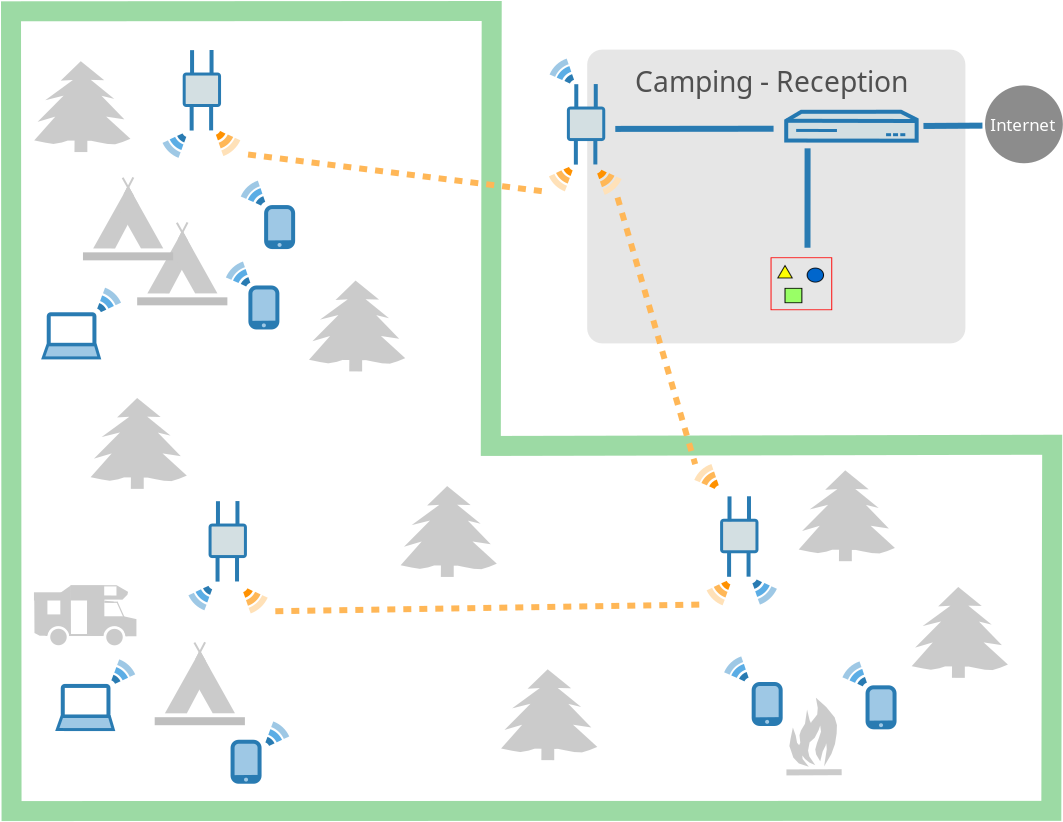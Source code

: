 <?xml version="1.0" encoding="UTF-8"?>
<dia:diagram xmlns:dia="http://www.lysator.liu.se/~alla/dia/">
  <dia:layer name="Hintergrund" visible="true" active="true">
    <dia:object type="Standard - Polygon" version="0" id="O0">
      <dia:attribute name="obj_pos">
        <dia:point val="61.465,17.25"/>
      </dia:attribute>
      <dia:attribute name="obj_bb">
        <dia:rectangle val="36.975,-4.997;90.035,36.005"/>
      </dia:attribute>
      <dia:attribute name="poly_points">
        <dia:point val="61.465,17.25"/>
        <dia:point val="61.51,-4.497"/>
        <dia:point val="37.475,-4.482"/>
        <dia:point val="37.502,35.505"/>
        <dia:point val="89.491,35.495"/>
        <dia:point val="89.534,17.19"/>
      </dia:attribute>
      <dia:attribute name="line_color">
        <dia:color val="#9cdaa4"/>
      </dia:attribute>
      <dia:attribute name="line_width">
        <dia:real val="1"/>
      </dia:attribute>
      <dia:attribute name="show_background">
        <dia:boolean val="false"/>
      </dia:attribute>
    </dia:object>
    <dia:object type="Standard - Box" version="0" id="O1">
      <dia:attribute name="obj_pos">
        <dia:point val="66.334,-2.516"/>
      </dia:attribute>
      <dia:attribute name="obj_bb">
        <dia:rectangle val="66.284,-2.566;85.193,12.122"/>
      </dia:attribute>
      <dia:attribute name="elem_corner">
        <dia:point val="66.334,-2.516"/>
      </dia:attribute>
      <dia:attribute name="elem_width">
        <dia:real val="18.81"/>
      </dia:attribute>
      <dia:attribute name="elem_height">
        <dia:real val="14.588"/>
      </dia:attribute>
      <dia:attribute name="border_width">
        <dia:real val="0.1"/>
      </dia:attribute>
      <dia:attribute name="border_color">
        <dia:color val="#e6e6e6"/>
      </dia:attribute>
      <dia:attribute name="inner_color">
        <dia:color val="#e6e6e6"/>
      </dia:attribute>
      <dia:attribute name="show_background">
        <dia:boolean val="true"/>
      </dia:attribute>
      <dia:attribute name="corner_radius">
        <dia:real val="0.7"/>
      </dia:attribute>
    </dia:object>
    <dia:object type="Standard - Image" version="0" id="O2">
      <dia:attribute name="obj_pos">
        <dia:point val="75.453,7.819"/>
      </dia:attribute>
      <dia:attribute name="obj_bb">
        <dia:rectangle val="75.403,7.769;78.586,10.511"/>
      </dia:attribute>
      <dia:attribute name="elem_corner">
        <dia:point val="75.453,7.819"/>
      </dia:attribute>
      <dia:attribute name="elem_width">
        <dia:real val="3.083"/>
      </dia:attribute>
      <dia:attribute name="elem_height">
        <dia:real val="2.643"/>
      </dia:attribute>
      <dia:attribute name="draw_border">
        <dia:boolean val="false"/>
      </dia:attribute>
      <dia:attribute name="keep_aspect">
        <dia:boolean val="true"/>
      </dia:attribute>
      <dia:attribute name="file">
        <dia:string>#pc.png#</dia:string>
      </dia:attribute>
    </dia:object>
    <dia:group>
      <dia:object type="Standard - Box" version="0" id="O3">
        <dia:attribute name="obj_pos">
          <dia:point val="65.344,0.355"/>
        </dia:attribute>
        <dia:attribute name="obj_bb">
          <dia:rectangle val="65.269,0.28;67.187,2.006"/>
        </dia:attribute>
        <dia:attribute name="elem_corner">
          <dia:point val="65.344,0.355"/>
        </dia:attribute>
        <dia:attribute name="elem_width">
          <dia:real val="1.768"/>
        </dia:attribute>
        <dia:attribute name="elem_height">
          <dia:real val="1.576"/>
        </dia:attribute>
        <dia:attribute name="border_width">
          <dia:real val="0.15"/>
        </dia:attribute>
        <dia:attribute name="border_color">
          <dia:color val="#297bb2"/>
        </dia:attribute>
        <dia:attribute name="inner_color">
          <dia:color val="#d3dfe2"/>
        </dia:attribute>
        <dia:attribute name="show_background">
          <dia:boolean val="true"/>
        </dia:attribute>
        <dia:attribute name="corner_radius">
          <dia:real val="0.1"/>
        </dia:attribute>
      </dia:object>
      <dia:object type="Standard - Line" version="0" id="O4">
        <dia:attribute name="obj_pos">
          <dia:point val="66.713,-0.844"/>
        </dia:attribute>
        <dia:attribute name="obj_bb">
          <dia:rectangle val="66.613,-0.944;66.813,0.496"/>
        </dia:attribute>
        <dia:attribute name="conn_endpoints">
          <dia:point val="66.713,-0.844"/>
          <dia:point val="66.713,0.396"/>
        </dia:attribute>
        <dia:attribute name="numcp">
          <dia:int val="1"/>
        </dia:attribute>
        <dia:attribute name="line_color">
          <dia:color val="#297bb2"/>
        </dia:attribute>
        <dia:attribute name="line_width">
          <dia:real val="0.2"/>
        </dia:attribute>
      </dia:object>
      <dia:object type="Standard - Line" version="0" id="O5">
        <dia:attribute name="obj_pos">
          <dia:point val="65.739,-0.838"/>
        </dia:attribute>
        <dia:attribute name="obj_bb">
          <dia:rectangle val="65.638,-0.938;65.838,0.502"/>
        </dia:attribute>
        <dia:attribute name="conn_endpoints">
          <dia:point val="65.739,-0.838"/>
          <dia:point val="65.739,0.402"/>
        </dia:attribute>
        <dia:attribute name="numcp">
          <dia:int val="1"/>
        </dia:attribute>
        <dia:attribute name="line_color">
          <dia:color val="#297bb2"/>
        </dia:attribute>
        <dia:attribute name="line_width">
          <dia:real val="0.2"/>
        </dia:attribute>
      </dia:object>
      <dia:object type="Standard - Line" version="0" id="O6">
        <dia:attribute name="obj_pos">
          <dia:point val="66.692,1.936"/>
        </dia:attribute>
        <dia:attribute name="obj_bb">
          <dia:rectangle val="66.592,1.836;66.792,3.276"/>
        </dia:attribute>
        <dia:attribute name="conn_endpoints">
          <dia:point val="66.692,1.936"/>
          <dia:point val="66.692,3.176"/>
        </dia:attribute>
        <dia:attribute name="numcp">
          <dia:int val="1"/>
        </dia:attribute>
        <dia:attribute name="line_color">
          <dia:color val="#297bb2"/>
        </dia:attribute>
        <dia:attribute name="line_width">
          <dia:real val="0.2"/>
        </dia:attribute>
      </dia:object>
      <dia:object type="Standard - Line" version="0" id="O7">
        <dia:attribute name="obj_pos">
          <dia:point val="65.718,1.942"/>
        </dia:attribute>
        <dia:attribute name="obj_bb">
          <dia:rectangle val="65.618,1.842;65.817,3.282"/>
        </dia:attribute>
        <dia:attribute name="conn_endpoints">
          <dia:point val="65.718,1.942"/>
          <dia:point val="65.718,3.182"/>
        </dia:attribute>
        <dia:attribute name="numcp">
          <dia:int val="1"/>
        </dia:attribute>
        <dia:attribute name="line_color">
          <dia:color val="#297bb2"/>
        </dia:attribute>
        <dia:attribute name="line_width">
          <dia:real val="0.2"/>
        </dia:attribute>
      </dia:object>
    </dia:group>
    <dia:group>
      <dia:object type="Standard - Box" version="0" id="O8">
        <dia:attribute name="obj_pos">
          <dia:point val="46.134,-1.347"/>
        </dia:attribute>
        <dia:attribute name="obj_bb">
          <dia:rectangle val="46.059,-1.422;47.977,0.304"/>
        </dia:attribute>
        <dia:attribute name="elem_corner">
          <dia:point val="46.134,-1.347"/>
        </dia:attribute>
        <dia:attribute name="elem_width">
          <dia:real val="1.768"/>
        </dia:attribute>
        <dia:attribute name="elem_height">
          <dia:real val="1.576"/>
        </dia:attribute>
        <dia:attribute name="border_width">
          <dia:real val="0.15"/>
        </dia:attribute>
        <dia:attribute name="border_color">
          <dia:color val="#297bb2"/>
        </dia:attribute>
        <dia:attribute name="inner_color">
          <dia:color val="#d3dfe2"/>
        </dia:attribute>
        <dia:attribute name="show_background">
          <dia:boolean val="true"/>
        </dia:attribute>
        <dia:attribute name="corner_radius">
          <dia:real val="0.1"/>
        </dia:attribute>
      </dia:object>
      <dia:object type="Standard - Line" version="0" id="O9">
        <dia:attribute name="obj_pos">
          <dia:point val="47.502,-2.546"/>
        </dia:attribute>
        <dia:attribute name="obj_bb">
          <dia:rectangle val="47.402,-2.646;47.602,-1.206"/>
        </dia:attribute>
        <dia:attribute name="conn_endpoints">
          <dia:point val="47.502,-2.546"/>
          <dia:point val="47.502,-1.306"/>
        </dia:attribute>
        <dia:attribute name="numcp">
          <dia:int val="1"/>
        </dia:attribute>
        <dia:attribute name="line_color">
          <dia:color val="#297bb2"/>
        </dia:attribute>
        <dia:attribute name="line_width">
          <dia:real val="0.2"/>
        </dia:attribute>
      </dia:object>
      <dia:object type="Standard - Line" version="0" id="O10">
        <dia:attribute name="obj_pos">
          <dia:point val="46.528,-2.54"/>
        </dia:attribute>
        <dia:attribute name="obj_bb">
          <dia:rectangle val="46.428,-2.64;46.628,-1.2"/>
        </dia:attribute>
        <dia:attribute name="conn_endpoints">
          <dia:point val="46.528,-2.54"/>
          <dia:point val="46.528,-1.3"/>
        </dia:attribute>
        <dia:attribute name="numcp">
          <dia:int val="1"/>
        </dia:attribute>
        <dia:attribute name="line_color">
          <dia:color val="#297bb2"/>
        </dia:attribute>
        <dia:attribute name="line_width">
          <dia:real val="0.2"/>
        </dia:attribute>
      </dia:object>
      <dia:object type="Standard - Line" version="0" id="O11">
        <dia:attribute name="obj_pos">
          <dia:point val="47.481,0.234"/>
        </dia:attribute>
        <dia:attribute name="obj_bb">
          <dia:rectangle val="47.381,0.134;47.581,1.574"/>
        </dia:attribute>
        <dia:attribute name="conn_endpoints">
          <dia:point val="47.481,0.234"/>
          <dia:point val="47.481,1.474"/>
        </dia:attribute>
        <dia:attribute name="numcp">
          <dia:int val="1"/>
        </dia:attribute>
        <dia:attribute name="line_color">
          <dia:color val="#297bb2"/>
        </dia:attribute>
        <dia:attribute name="line_width">
          <dia:real val="0.2"/>
        </dia:attribute>
      </dia:object>
      <dia:object type="Standard - Line" version="0" id="O12">
        <dia:attribute name="obj_pos">
          <dia:point val="46.507,0.24"/>
        </dia:attribute>
        <dia:attribute name="obj_bb">
          <dia:rectangle val="46.407,0.14;46.607,1.58"/>
        </dia:attribute>
        <dia:attribute name="conn_endpoints">
          <dia:point val="46.507,0.24"/>
          <dia:point val="46.507,1.48"/>
        </dia:attribute>
        <dia:attribute name="numcp">
          <dia:int val="1"/>
        </dia:attribute>
        <dia:attribute name="line_color">
          <dia:color val="#297bb2"/>
        </dia:attribute>
        <dia:attribute name="line_width">
          <dia:real val="0.2"/>
        </dia:attribute>
      </dia:object>
    </dia:group>
    <dia:group>
      <dia:object type="Standard - Box" version="0" id="O13">
        <dia:attribute name="obj_pos">
          <dia:point val="73.005,20.965"/>
        </dia:attribute>
        <dia:attribute name="obj_bb">
          <dia:rectangle val="72.93,20.89;74.848,22.616"/>
        </dia:attribute>
        <dia:attribute name="elem_corner">
          <dia:point val="73.005,20.965"/>
        </dia:attribute>
        <dia:attribute name="elem_width">
          <dia:real val="1.768"/>
        </dia:attribute>
        <dia:attribute name="elem_height">
          <dia:real val="1.576"/>
        </dia:attribute>
        <dia:attribute name="border_width">
          <dia:real val="0.15"/>
        </dia:attribute>
        <dia:attribute name="border_color">
          <dia:color val="#297bb2"/>
        </dia:attribute>
        <dia:attribute name="inner_color">
          <dia:color val="#d3dfe2"/>
        </dia:attribute>
        <dia:attribute name="show_background">
          <dia:boolean val="true"/>
        </dia:attribute>
        <dia:attribute name="corner_radius">
          <dia:real val="0.1"/>
        </dia:attribute>
      </dia:object>
      <dia:object type="Standard - Line" version="0" id="O14">
        <dia:attribute name="obj_pos">
          <dia:point val="74.374,19.766"/>
        </dia:attribute>
        <dia:attribute name="obj_bb">
          <dia:rectangle val="74.274,19.666;74.474,21.107"/>
        </dia:attribute>
        <dia:attribute name="conn_endpoints">
          <dia:point val="74.374,19.766"/>
          <dia:point val="74.374,21.007"/>
        </dia:attribute>
        <dia:attribute name="numcp">
          <dia:int val="1"/>
        </dia:attribute>
        <dia:attribute name="line_color">
          <dia:color val="#297bb2"/>
        </dia:attribute>
        <dia:attribute name="line_width">
          <dia:real val="0.2"/>
        </dia:attribute>
      </dia:object>
      <dia:object type="Standard - Line" version="0" id="O15">
        <dia:attribute name="obj_pos">
          <dia:point val="73.4,19.772"/>
        </dia:attribute>
        <dia:attribute name="obj_bb">
          <dia:rectangle val="73.3,19.672;73.5,21.112"/>
        </dia:attribute>
        <dia:attribute name="conn_endpoints">
          <dia:point val="73.4,19.772"/>
          <dia:point val="73.4,21.012"/>
        </dia:attribute>
        <dia:attribute name="numcp">
          <dia:int val="1"/>
        </dia:attribute>
        <dia:attribute name="line_color">
          <dia:color val="#297bb2"/>
        </dia:attribute>
        <dia:attribute name="line_width">
          <dia:real val="0.2"/>
        </dia:attribute>
      </dia:object>
      <dia:object type="Standard - Line" version="0" id="O16">
        <dia:attribute name="obj_pos">
          <dia:point val="74.353,22.547"/>
        </dia:attribute>
        <dia:attribute name="obj_bb">
          <dia:rectangle val="74.253,22.447;74.453,23.887"/>
        </dia:attribute>
        <dia:attribute name="conn_endpoints">
          <dia:point val="74.353,22.547"/>
          <dia:point val="74.353,23.787"/>
        </dia:attribute>
        <dia:attribute name="numcp">
          <dia:int val="1"/>
        </dia:attribute>
        <dia:attribute name="line_color">
          <dia:color val="#297bb2"/>
        </dia:attribute>
        <dia:attribute name="line_width">
          <dia:real val="0.2"/>
        </dia:attribute>
      </dia:object>
      <dia:object type="Standard - Line" version="0" id="O17">
        <dia:attribute name="obj_pos">
          <dia:point val="73.379,22.552"/>
        </dia:attribute>
        <dia:attribute name="obj_bb">
          <dia:rectangle val="73.279,22.452;73.479,23.892"/>
        </dia:attribute>
        <dia:attribute name="conn_endpoints">
          <dia:point val="73.379,22.552"/>
          <dia:point val="73.379,23.792"/>
        </dia:attribute>
        <dia:attribute name="numcp">
          <dia:int val="1"/>
        </dia:attribute>
        <dia:attribute name="line_color">
          <dia:color val="#297bb2"/>
        </dia:attribute>
        <dia:attribute name="line_width">
          <dia:real val="0.2"/>
        </dia:attribute>
      </dia:object>
    </dia:group>
    <dia:group>
      <dia:object type="Standard - Box" version="0" id="O18">
        <dia:attribute name="obj_pos">
          <dia:point val="74.608,29.152"/>
        </dia:attribute>
        <dia:attribute name="obj_bb">
          <dia:rectangle val="74.508,29.052;76.058,31.252"/>
        </dia:attribute>
        <dia:attribute name="elem_corner">
          <dia:point val="74.608,29.152"/>
        </dia:attribute>
        <dia:attribute name="elem_width">
          <dia:real val="1.35"/>
        </dia:attribute>
        <dia:attribute name="elem_height">
          <dia:real val="2.0"/>
        </dia:attribute>
        <dia:attribute name="border_width">
          <dia:real val="0.2"/>
        </dia:attribute>
        <dia:attribute name="border_color">
          <dia:color val="#297bb2"/>
        </dia:attribute>
        <dia:attribute name="inner_color">
          <dia:color val="#9ec8e5"/>
        </dia:attribute>
        <dia:attribute name="show_background">
          <dia:boolean val="true"/>
        </dia:attribute>
        <dia:attribute name="corner_radius">
          <dia:real val="0.3"/>
        </dia:attribute>
      </dia:object>
      <dia:object type="Standard - Line" version="0" id="O19">
        <dia:attribute name="obj_pos">
          <dia:point val="75.906,30.959"/>
        </dia:attribute>
        <dia:attribute name="obj_bb">
          <dia:rectangle val="74.494,30.807;76.057,31.122"/>
        </dia:attribute>
        <dia:attribute name="conn_endpoints">
          <dia:point val="75.906,30.959"/>
          <dia:point val="74.645,30.97"/>
        </dia:attribute>
        <dia:attribute name="numcp">
          <dia:int val="1"/>
        </dia:attribute>
        <dia:attribute name="line_color">
          <dia:color val="#297bb2"/>
        </dia:attribute>
        <dia:attribute name="line_width">
          <dia:real val="0.3"/>
        </dia:attribute>
      </dia:object>
      <dia:object type="Geometric - Perfect Circle" version="1" id="O20">
        <dia:attribute name="obj_pos">
          <dia:point val="75.23,30.993"/>
        </dia:attribute>
        <dia:attribute name="obj_bb">
          <dia:rectangle val="75.18,30.943;75.383,31.146"/>
        </dia:attribute>
        <dia:attribute name="meta">
          <dia:composite type="dict"/>
        </dia:attribute>
        <dia:attribute name="elem_corner">
          <dia:point val="75.23,30.993"/>
        </dia:attribute>
        <dia:attribute name="elem_width">
          <dia:real val="0.103"/>
        </dia:attribute>
        <dia:attribute name="elem_height">
          <dia:real val="0.103"/>
        </dia:attribute>
        <dia:attribute name="line_width">
          <dia:real val="0.1"/>
        </dia:attribute>
        <dia:attribute name="line_colour">
          <dia:color val="#9ec8e5"/>
        </dia:attribute>
        <dia:attribute name="fill_colour">
          <dia:color val="#ffffff"/>
        </dia:attribute>
        <dia:attribute name="show_background">
          <dia:boolean val="true"/>
        </dia:attribute>
        <dia:attribute name="line_style">
          <dia:enum val="0"/>
          <dia:real val="1"/>
        </dia:attribute>
        <dia:attribute name="flip_horizontal">
          <dia:boolean val="false"/>
        </dia:attribute>
        <dia:attribute name="flip_vertical">
          <dia:boolean val="false"/>
        </dia:attribute>
        <dia:attribute name="subscale">
          <dia:real val="1"/>
        </dia:attribute>
      </dia:object>
    </dia:group>
    <dia:group>
      <dia:object type="Standard - Box" version="0" id="O21">
        <dia:attribute name="obj_pos">
          <dia:point val="80.302,29.318"/>
        </dia:attribute>
        <dia:attribute name="obj_bb">
          <dia:rectangle val="80.202,29.218;81.752,31.418"/>
        </dia:attribute>
        <dia:attribute name="elem_corner">
          <dia:point val="80.302,29.318"/>
        </dia:attribute>
        <dia:attribute name="elem_width">
          <dia:real val="1.35"/>
        </dia:attribute>
        <dia:attribute name="elem_height">
          <dia:real val="2.0"/>
        </dia:attribute>
        <dia:attribute name="border_width">
          <dia:real val="0.2"/>
        </dia:attribute>
        <dia:attribute name="border_color">
          <dia:color val="#297bb2"/>
        </dia:attribute>
        <dia:attribute name="inner_color">
          <dia:color val="#9ec8e5"/>
        </dia:attribute>
        <dia:attribute name="show_background">
          <dia:boolean val="true"/>
        </dia:attribute>
        <dia:attribute name="corner_radius">
          <dia:real val="0.3"/>
        </dia:attribute>
      </dia:object>
      <dia:object type="Standard - Line" version="0" id="O22">
        <dia:attribute name="obj_pos">
          <dia:point val="81.6,31.125"/>
        </dia:attribute>
        <dia:attribute name="obj_bb">
          <dia:rectangle val="80.188,30.974;81.751,31.288"/>
        </dia:attribute>
        <dia:attribute name="conn_endpoints">
          <dia:point val="81.6,31.125"/>
          <dia:point val="80.339,31.137"/>
        </dia:attribute>
        <dia:attribute name="numcp">
          <dia:int val="1"/>
        </dia:attribute>
        <dia:attribute name="line_color">
          <dia:color val="#297bb2"/>
        </dia:attribute>
        <dia:attribute name="line_width">
          <dia:real val="0.3"/>
        </dia:attribute>
      </dia:object>
      <dia:object type="Geometric - Perfect Circle" version="1" id="O23">
        <dia:attribute name="obj_pos">
          <dia:point val="80.924,31.16"/>
        </dia:attribute>
        <dia:attribute name="obj_bb">
          <dia:rectangle val="80.874,31.11;81.077,31.313"/>
        </dia:attribute>
        <dia:attribute name="meta">
          <dia:composite type="dict"/>
        </dia:attribute>
        <dia:attribute name="elem_corner">
          <dia:point val="80.924,31.16"/>
        </dia:attribute>
        <dia:attribute name="elem_width">
          <dia:real val="0.103"/>
        </dia:attribute>
        <dia:attribute name="elem_height">
          <dia:real val="0.103"/>
        </dia:attribute>
        <dia:attribute name="line_width">
          <dia:real val="0.1"/>
        </dia:attribute>
        <dia:attribute name="line_colour">
          <dia:color val="#9ec8e5"/>
        </dia:attribute>
        <dia:attribute name="fill_colour">
          <dia:color val="#ffffff"/>
        </dia:attribute>
        <dia:attribute name="show_background">
          <dia:boolean val="true"/>
        </dia:attribute>
        <dia:attribute name="line_style">
          <dia:enum val="0"/>
          <dia:real val="1"/>
        </dia:attribute>
        <dia:attribute name="flip_horizontal">
          <dia:boolean val="false"/>
        </dia:attribute>
        <dia:attribute name="flip_vertical">
          <dia:boolean val="false"/>
        </dia:attribute>
        <dia:attribute name="subscale">
          <dia:real val="1"/>
        </dia:attribute>
      </dia:object>
    </dia:group>
    <dia:group>
      <dia:object type="Standard - Box" version="0" id="O24">
        <dia:attribute name="obj_pos">
          <dia:point val="47.428,21.206"/>
        </dia:attribute>
        <dia:attribute name="obj_bb">
          <dia:rectangle val="47.353,21.131;49.271,22.857"/>
        </dia:attribute>
        <dia:attribute name="elem_corner">
          <dia:point val="47.428,21.206"/>
        </dia:attribute>
        <dia:attribute name="elem_width">
          <dia:real val="1.768"/>
        </dia:attribute>
        <dia:attribute name="elem_height">
          <dia:real val="1.576"/>
        </dia:attribute>
        <dia:attribute name="border_width">
          <dia:real val="0.15"/>
        </dia:attribute>
        <dia:attribute name="border_color">
          <dia:color val="#297bb2"/>
        </dia:attribute>
        <dia:attribute name="inner_color">
          <dia:color val="#d3dfe2"/>
        </dia:attribute>
        <dia:attribute name="show_background">
          <dia:boolean val="true"/>
        </dia:attribute>
        <dia:attribute name="corner_radius">
          <dia:real val="0.1"/>
        </dia:attribute>
      </dia:object>
      <dia:object type="Standard - Line" version="0" id="O25">
        <dia:attribute name="obj_pos">
          <dia:point val="48.797,20.007"/>
        </dia:attribute>
        <dia:attribute name="obj_bb">
          <dia:rectangle val="48.697,19.907;48.897,21.348"/>
        </dia:attribute>
        <dia:attribute name="conn_endpoints">
          <dia:point val="48.797,20.007"/>
          <dia:point val="48.797,21.247"/>
        </dia:attribute>
        <dia:attribute name="numcp">
          <dia:int val="1"/>
        </dia:attribute>
        <dia:attribute name="line_color">
          <dia:color val="#297bb2"/>
        </dia:attribute>
        <dia:attribute name="line_width">
          <dia:real val="0.2"/>
        </dia:attribute>
      </dia:object>
      <dia:object type="Standard - Line" version="0" id="O26">
        <dia:attribute name="obj_pos">
          <dia:point val="47.823,20.013"/>
        </dia:attribute>
        <dia:attribute name="obj_bb">
          <dia:rectangle val="47.723,19.913;47.923,21.353"/>
        </dia:attribute>
        <dia:attribute name="conn_endpoints">
          <dia:point val="47.823,20.013"/>
          <dia:point val="47.823,21.253"/>
        </dia:attribute>
        <dia:attribute name="numcp">
          <dia:int val="1"/>
        </dia:attribute>
        <dia:attribute name="line_color">
          <dia:color val="#297bb2"/>
        </dia:attribute>
        <dia:attribute name="line_width">
          <dia:real val="0.2"/>
        </dia:attribute>
      </dia:object>
      <dia:object type="Standard - Line" version="0" id="O27">
        <dia:attribute name="obj_pos">
          <dia:point val="48.776,22.787"/>
        </dia:attribute>
        <dia:attribute name="obj_bb">
          <dia:rectangle val="48.676,22.687;48.876,24.128"/>
        </dia:attribute>
        <dia:attribute name="conn_endpoints">
          <dia:point val="48.776,22.787"/>
          <dia:point val="48.776,24.027"/>
        </dia:attribute>
        <dia:attribute name="numcp">
          <dia:int val="1"/>
        </dia:attribute>
        <dia:attribute name="line_color">
          <dia:color val="#297bb2"/>
        </dia:attribute>
        <dia:attribute name="line_width">
          <dia:real val="0.2"/>
        </dia:attribute>
      </dia:object>
      <dia:object type="Standard - Line" version="0" id="O28">
        <dia:attribute name="obj_pos">
          <dia:point val="47.802,22.793"/>
        </dia:attribute>
        <dia:attribute name="obj_bb">
          <dia:rectangle val="47.702,22.693;47.902,24.133"/>
        </dia:attribute>
        <dia:attribute name="conn_endpoints">
          <dia:point val="47.802,22.793"/>
          <dia:point val="47.802,24.033"/>
        </dia:attribute>
        <dia:attribute name="numcp">
          <dia:int val="1"/>
        </dia:attribute>
        <dia:attribute name="line_color">
          <dia:color val="#297bb2"/>
        </dia:attribute>
        <dia:attribute name="line_width">
          <dia:real val="0.2"/>
        </dia:attribute>
      </dia:object>
    </dia:group>
    <dia:group>
      <dia:object type="Standard - Arc" version="0" id="O29">
        <dia:attribute name="obj_pos">
          <dia:point val="47.482,24.557"/>
        </dia:attribute>
        <dia:attribute name="obj_bb">
          <dia:rectangle val="47.0,24.095;47.694,24.769"/>
        </dia:attribute>
        <dia:attribute name="conn_endpoints">
          <dia:point val="47.482,24.557"/>
          <dia:point val="47.212,24.306"/>
        </dia:attribute>
        <dia:attribute name="arc_color">
          <dia:color val="#297bb2"/>
        </dia:attribute>
        <dia:attribute name="curve_distance">
          <dia:real val="-0.037"/>
        </dia:attribute>
        <dia:attribute name="line_width">
          <dia:real val="0.3"/>
        </dia:attribute>
      </dia:object>
      <dia:object type="Standard - Arc" version="0" id="O30">
        <dia:attribute name="obj_pos">
          <dia:point val="47.34,24.935"/>
        </dia:attribute>
        <dia:attribute name="obj_bb">
          <dia:rectangle val="46.627,24.269;47.552,25.147"/>
        </dia:attribute>
        <dia:attribute name="conn_endpoints">
          <dia:point val="47.34,24.935"/>
          <dia:point val="46.839,24.481"/>
        </dia:attribute>
        <dia:attribute name="arc_color">
          <dia:color val="#5bade5"/>
        </dia:attribute>
        <dia:attribute name="curve_distance">
          <dia:real val="-0.067"/>
        </dia:attribute>
        <dia:attribute name="line_width">
          <dia:real val="0.3"/>
        </dia:attribute>
      </dia:object>
      <dia:object type="Standard - Arc" version="0" id="O31">
        <dia:attribute name="obj_pos">
          <dia:point val="47.198,25.328"/>
        </dia:attribute>
        <dia:attribute name="obj_bb">
          <dia:rectangle val="46.27,24.443;47.41,25.54"/>
        </dia:attribute>
        <dia:attribute name="conn_endpoints">
          <dia:point val="47.198,25.328"/>
          <dia:point val="46.482,24.655"/>
        </dia:attribute>
        <dia:attribute name="arc_color">
          <dia:color val="#9ec8e5"/>
        </dia:attribute>
        <dia:attribute name="curve_distance">
          <dia:real val="-0.096"/>
        </dia:attribute>
        <dia:attribute name="line_width">
          <dia:real val="0.3"/>
        </dia:attribute>
      </dia:object>
    </dia:group>
    <dia:group>
      <dia:object type="Standard - Arc" version="0" id="O32">
        <dia:attribute name="obj_pos">
          <dia:point val="74.596,24.257"/>
        </dia:attribute>
        <dia:attribute name="obj_bb">
          <dia:rectangle val="74.384,23.782;75.104,24.469"/>
        </dia:attribute>
        <dia:attribute name="conn_endpoints">
          <dia:point val="74.596,24.257"/>
          <dia:point val="74.892,23.993"/>
        </dia:attribute>
        <dia:attribute name="arc_color">
          <dia:color val="#297bb2"/>
        </dia:attribute>
        <dia:attribute name="curve_distance">
          <dia:real val="0.038"/>
        </dia:attribute>
        <dia:attribute name="line_width">
          <dia:real val="0.3"/>
        </dia:attribute>
      </dia:object>
      <dia:object type="Standard - Arc" version="0" id="O33">
        <dia:attribute name="obj_pos">
          <dia:point val="74.734,24.657"/>
        </dia:attribute>
        <dia:attribute name="obj_bb">
          <dia:rectangle val="74.522,23.952;75.488,24.869"/>
        </dia:attribute>
        <dia:attribute name="conn_endpoints">
          <dia:point val="74.734,24.657"/>
          <dia:point val="75.276,24.164"/>
        </dia:attribute>
        <dia:attribute name="arc_color">
          <dia:color val="#5bade5"/>
        </dia:attribute>
        <dia:attribute name="curve_distance">
          <dia:real val="0.075"/>
        </dia:attribute>
        <dia:attribute name="line_width">
          <dia:real val="0.3"/>
        </dia:attribute>
      </dia:object>
      <dia:object type="Standard - Arc" version="0" id="O34">
        <dia:attribute name="obj_pos">
          <dia:point val="74.868,25.043"/>
        </dia:attribute>
        <dia:attribute name="obj_bb">
          <dia:rectangle val="74.656,24.118;75.846,25.255"/>
        </dia:attribute>
        <dia:attribute name="conn_endpoints">
          <dia:point val="74.868,25.043"/>
          <dia:point val="75.633,24.33"/>
        </dia:attribute>
        <dia:attribute name="arc_color">
          <dia:color val="#9ec8e5"/>
        </dia:attribute>
        <dia:attribute name="curve_distance">
          <dia:real val="0.104"/>
        </dia:attribute>
        <dia:attribute name="line_width">
          <dia:real val="0.3"/>
        </dia:attribute>
      </dia:object>
    </dia:group>
    <dia:group>
      <dia:object type="Standard - Arc" version="0" id="O35">
        <dia:attribute name="obj_pos">
          <dia:point val="72.519,19.335"/>
        </dia:attribute>
        <dia:attribute name="obj_bb">
          <dia:rectangle val="72.307,18.86;73.026,19.547"/>
        </dia:attribute>
        <dia:attribute name="conn_endpoints">
          <dia:point val="72.519,19.335"/>
          <dia:point val="72.814,19.072"/>
        </dia:attribute>
        <dia:attribute name="arc_color">
          <dia:color val="#ff9100"/>
        </dia:attribute>
        <dia:attribute name="curve_distance">
          <dia:real val="-0.04"/>
        </dia:attribute>
        <dia:attribute name="line_width">
          <dia:real val="0.3"/>
        </dia:attribute>
      </dia:object>
      <dia:object type="Standard - Arc" version="0" id="O36">
        <dia:attribute name="obj_pos">
          <dia:point val="72.134,19.164"/>
        </dia:attribute>
        <dia:attribute name="obj_bb">
          <dia:rectangle val="71.922,18.459;72.889,19.376"/>
        </dia:attribute>
        <dia:attribute name="conn_endpoints">
          <dia:point val="72.134,19.164"/>
          <dia:point val="72.677,18.671"/>
        </dia:attribute>
        <dia:attribute name="arc_color">
          <dia:color val="#ffb757"/>
        </dia:attribute>
        <dia:attribute name="curve_distance">
          <dia:real val="-0.079"/>
        </dia:attribute>
        <dia:attribute name="line_width">
          <dia:real val="0.3"/>
        </dia:attribute>
      </dia:object>
      <dia:object type="Standard - Arc" version="0" id="O37">
        <dia:attribute name="obj_pos">
          <dia:point val="71.777,19.007"/>
        </dia:attribute>
        <dia:attribute name="obj_bb">
          <dia:rectangle val="71.565,18.082;72.755,19.219"/>
        </dia:attribute>
        <dia:attribute name="conn_endpoints">
          <dia:point val="71.777,19.007"/>
          <dia:point val="72.543,18.294"/>
        </dia:attribute>
        <dia:attribute name="arc_color">
          <dia:color val="#ffe1b8"/>
        </dia:attribute>
        <dia:attribute name="curve_distance">
          <dia:real val="-0.112"/>
        </dia:attribute>
        <dia:attribute name="line_width">
          <dia:real val="0.3"/>
        </dia:attribute>
      </dia:object>
    </dia:group>
    <dia:group>
      <dia:object type="Standard - Arc" version="0" id="O38">
        <dia:attribute name="obj_pos">
          <dia:point val="66.833,3.768"/>
        </dia:attribute>
        <dia:attribute name="obj_bb">
          <dia:rectangle val="66.621,3.293;67.341,3.98"/>
        </dia:attribute>
        <dia:attribute name="conn_endpoints">
          <dia:point val="66.833,3.768"/>
          <dia:point val="67.129,3.505"/>
        </dia:attribute>
        <dia:attribute name="arc_color">
          <dia:color val="#ff9100"/>
        </dia:attribute>
        <dia:attribute name="curve_distance">
          <dia:real val="0.038"/>
        </dia:attribute>
        <dia:attribute name="line_width">
          <dia:real val="0.3"/>
        </dia:attribute>
      </dia:object>
      <dia:object type="Standard - Arc" version="0" id="O39">
        <dia:attribute name="obj_pos">
          <dia:point val="66.971,4.169"/>
        </dia:attribute>
        <dia:attribute name="obj_bb">
          <dia:rectangle val="66.759,3.463;67.725,4.38"/>
        </dia:attribute>
        <dia:attribute name="conn_endpoints">
          <dia:point val="66.971,4.169"/>
          <dia:point val="67.513,3.675"/>
        </dia:attribute>
        <dia:attribute name="arc_color">
          <dia:color val="#ffb757"/>
        </dia:attribute>
        <dia:attribute name="curve_distance">
          <dia:real val="0.075"/>
        </dia:attribute>
        <dia:attribute name="line_width">
          <dia:real val="0.3"/>
        </dia:attribute>
      </dia:object>
      <dia:object type="Standard - Arc" version="0" id="O40">
        <dia:attribute name="obj_pos">
          <dia:point val="67.105,4.555"/>
        </dia:attribute>
        <dia:attribute name="obj_bb">
          <dia:rectangle val="66.893,3.629;68.083,4.767"/>
        </dia:attribute>
        <dia:attribute name="conn_endpoints">
          <dia:point val="67.105,4.555"/>
          <dia:point val="67.871,3.841"/>
        </dia:attribute>
        <dia:attribute name="arc_color">
          <dia:color val="#ffe1b8"/>
        </dia:attribute>
        <dia:attribute name="curve_distance">
          <dia:real val="0.104"/>
        </dia:attribute>
        <dia:attribute name="line_width">
          <dia:real val="0.3"/>
        </dia:attribute>
      </dia:object>
    </dia:group>
    <dia:group>
      <dia:object type="Standard - Arc" version="0" id="O41">
        <dia:attribute name="obj_pos">
          <dia:point val="47.769,1.831"/>
        </dia:attribute>
        <dia:attribute name="obj_bb">
          <dia:rectangle val="47.557,1.355;48.276,2.042"/>
        </dia:attribute>
        <dia:attribute name="conn_endpoints">
          <dia:point val="47.769,1.831"/>
          <dia:point val="48.065,1.567"/>
        </dia:attribute>
        <dia:attribute name="arc_color">
          <dia:color val="#ff9100"/>
        </dia:attribute>
        <dia:attribute name="curve_distance">
          <dia:real val="0.038"/>
        </dia:attribute>
        <dia:attribute name="line_width">
          <dia:real val="0.3"/>
        </dia:attribute>
      </dia:object>
      <dia:object type="Standard - Arc" version="0" id="O42">
        <dia:attribute name="obj_pos">
          <dia:point val="47.907,2.231"/>
        </dia:attribute>
        <dia:attribute name="obj_bb">
          <dia:rectangle val="47.695,1.526;48.661,2.443"/>
        </dia:attribute>
        <dia:attribute name="conn_endpoints">
          <dia:point val="47.907,2.231"/>
          <dia:point val="48.449,1.738"/>
        </dia:attribute>
        <dia:attribute name="arc_color">
          <dia:color val="#ffb757"/>
        </dia:attribute>
        <dia:attribute name="curve_distance">
          <dia:real val="0.075"/>
        </dia:attribute>
        <dia:attribute name="line_width">
          <dia:real val="0.3"/>
        </dia:attribute>
      </dia:object>
      <dia:object type="Standard - Arc" version="0" id="O43">
        <dia:attribute name="obj_pos">
          <dia:point val="48.041,2.617"/>
        </dia:attribute>
        <dia:attribute name="obj_bb">
          <dia:rectangle val="47.828,1.692;49.018,2.829"/>
        </dia:attribute>
        <dia:attribute name="conn_endpoints">
          <dia:point val="48.041,2.617"/>
          <dia:point val="48.806,1.904"/>
        </dia:attribute>
        <dia:attribute name="arc_color">
          <dia:color val="#ffe1b8"/>
        </dia:attribute>
        <dia:attribute name="curve_distance">
          <dia:real val="0.104"/>
        </dia:attribute>
        <dia:attribute name="line_width">
          <dia:real val="0.3"/>
        </dia:attribute>
      </dia:object>
    </dia:group>
    <dia:group>
      <dia:object type="Standard - Arc" version="0" id="O44">
        <dia:attribute name="obj_pos">
          <dia:point val="46.187,1.936"/>
        </dia:attribute>
        <dia:attribute name="obj_bb">
          <dia:rectangle val="45.705,1.473;46.399,2.148"/>
        </dia:attribute>
        <dia:attribute name="conn_endpoints">
          <dia:point val="46.187,1.936"/>
          <dia:point val="45.917,1.685"/>
        </dia:attribute>
        <dia:attribute name="arc_color">
          <dia:color val="#297bb2"/>
        </dia:attribute>
        <dia:attribute name="curve_distance">
          <dia:real val="-0.037"/>
        </dia:attribute>
        <dia:attribute name="line_width">
          <dia:real val="0.3"/>
        </dia:attribute>
      </dia:object>
      <dia:object type="Standard - Arc" version="0" id="O45">
        <dia:attribute name="obj_pos">
          <dia:point val="46.045,2.314"/>
        </dia:attribute>
        <dia:attribute name="obj_bb">
          <dia:rectangle val="45.332,1.647;46.257,2.526"/>
        </dia:attribute>
        <dia:attribute name="conn_endpoints">
          <dia:point val="46.045,2.314"/>
          <dia:point val="45.544,1.859"/>
        </dia:attribute>
        <dia:attribute name="arc_color">
          <dia:color val="#5bade5"/>
        </dia:attribute>
        <dia:attribute name="curve_distance">
          <dia:real val="-0.067"/>
        </dia:attribute>
        <dia:attribute name="line_width">
          <dia:real val="0.3"/>
        </dia:attribute>
      </dia:object>
      <dia:object type="Standard - Arc" version="0" id="O46">
        <dia:attribute name="obj_pos">
          <dia:point val="45.903,2.706"/>
        </dia:attribute>
        <dia:attribute name="obj_bb">
          <dia:rectangle val="44.975,1.822;46.115,2.918"/>
        </dia:attribute>
        <dia:attribute name="conn_endpoints">
          <dia:point val="45.903,2.706"/>
          <dia:point val="45.187,2.034"/>
        </dia:attribute>
        <dia:attribute name="arc_color">
          <dia:color val="#9ec8e5"/>
        </dia:attribute>
        <dia:attribute name="curve_distance">
          <dia:real val="-0.096"/>
        </dia:attribute>
        <dia:attribute name="line_width">
          <dia:real val="0.3"/>
        </dia:attribute>
      </dia:object>
    </dia:group>
    <dia:group>
      <dia:object type="Standard - Arc" version="0" id="O47">
        <dia:attribute name="obj_pos">
          <dia:point val="49.135,24.7"/>
        </dia:attribute>
        <dia:attribute name="obj_bb">
          <dia:rectangle val="48.923,24.224;49.643,24.911"/>
        </dia:attribute>
        <dia:attribute name="conn_endpoints">
          <dia:point val="49.135,24.7"/>
          <dia:point val="49.431,24.436"/>
        </dia:attribute>
        <dia:attribute name="arc_color">
          <dia:color val="#ff9100"/>
        </dia:attribute>
        <dia:attribute name="curve_distance">
          <dia:real val="0.038"/>
        </dia:attribute>
        <dia:attribute name="line_width">
          <dia:real val="0.3"/>
        </dia:attribute>
      </dia:object>
      <dia:object type="Standard - Arc" version="0" id="O48">
        <dia:attribute name="obj_pos">
          <dia:point val="49.273,25.1"/>
        </dia:attribute>
        <dia:attribute name="obj_bb">
          <dia:rectangle val="49.061,24.395;50.027,25.312"/>
        </dia:attribute>
        <dia:attribute name="conn_endpoints">
          <dia:point val="49.273,25.1"/>
          <dia:point val="49.816,24.607"/>
        </dia:attribute>
        <dia:attribute name="arc_color">
          <dia:color val="#ffb757"/>
        </dia:attribute>
        <dia:attribute name="curve_distance">
          <dia:real val="0.075"/>
        </dia:attribute>
        <dia:attribute name="line_width">
          <dia:real val="0.3"/>
        </dia:attribute>
      </dia:object>
      <dia:object type="Standard - Arc" version="0" id="O49">
        <dia:attribute name="obj_pos">
          <dia:point val="49.407,25.486"/>
        </dia:attribute>
        <dia:attribute name="obj_bb">
          <dia:rectangle val="49.195,24.561;50.385,25.698"/>
        </dia:attribute>
        <dia:attribute name="conn_endpoints">
          <dia:point val="49.407,25.486"/>
          <dia:point val="50.173,24.773"/>
        </dia:attribute>
        <dia:attribute name="arc_color">
          <dia:color val="#ffe1b8"/>
        </dia:attribute>
        <dia:attribute name="curve_distance">
          <dia:real val="0.104"/>
        </dia:attribute>
        <dia:attribute name="line_width">
          <dia:real val="0.3"/>
        </dia:attribute>
      </dia:object>
    </dia:group>
    <dia:group>
      <dia:object type="Standard - Arc" version="0" id="O50">
        <dia:attribute name="obj_pos">
          <dia:point val="73.391,24.309"/>
        </dia:attribute>
        <dia:attribute name="obj_bb">
          <dia:rectangle val="72.909,23.846;73.603,24.521"/>
        </dia:attribute>
        <dia:attribute name="conn_endpoints">
          <dia:point val="73.391,24.309"/>
          <dia:point val="73.121,24.058"/>
        </dia:attribute>
        <dia:attribute name="arc_color">
          <dia:color val="#ff9100"/>
        </dia:attribute>
        <dia:attribute name="curve_distance">
          <dia:real val="-0.037"/>
        </dia:attribute>
        <dia:attribute name="line_width">
          <dia:real val="0.3"/>
        </dia:attribute>
      </dia:object>
      <dia:object type="Standard - Arc" version="0" id="O51">
        <dia:attribute name="obj_pos">
          <dia:point val="73.25,24.687"/>
        </dia:attribute>
        <dia:attribute name="obj_bb">
          <dia:rectangle val="72.537,24.021;73.462,24.899"/>
        </dia:attribute>
        <dia:attribute name="conn_endpoints">
          <dia:point val="73.25,24.687"/>
          <dia:point val="72.748,24.233"/>
        </dia:attribute>
        <dia:attribute name="arc_color">
          <dia:color val="#ffb757"/>
        </dia:attribute>
        <dia:attribute name="curve_distance">
          <dia:real val="-0.067"/>
        </dia:attribute>
        <dia:attribute name="line_width">
          <dia:real val="0.3"/>
        </dia:attribute>
      </dia:object>
      <dia:object type="Standard - Arc" version="0" id="O52">
        <dia:attribute name="obj_pos">
          <dia:point val="73.108,25.08"/>
        </dia:attribute>
        <dia:attribute name="obj_bb">
          <dia:rectangle val="72.18,24.195;73.32,25.292"/>
        </dia:attribute>
        <dia:attribute name="conn_endpoints">
          <dia:point val="73.108,25.08"/>
          <dia:point val="72.392,24.407"/>
        </dia:attribute>
        <dia:attribute name="arc_color">
          <dia:color val="#ffe1b8"/>
        </dia:attribute>
        <dia:attribute name="curve_distance">
          <dia:real val="-0.096"/>
        </dia:attribute>
        <dia:attribute name="line_width">
          <dia:real val="0.3"/>
        </dia:attribute>
      </dia:object>
    </dia:group>
    <dia:object type="Standard - Line" version="0" id="O53">
      <dia:attribute name="obj_pos">
        <dia:point val="64.014,4.51"/>
      </dia:attribute>
      <dia:attribute name="obj_bb">
        <dia:rectangle val="49.107,2.504;64.182,4.677"/>
      </dia:attribute>
      <dia:attribute name="conn_endpoints">
        <dia:point val="64.014,4.51"/>
        <dia:point val="49.274,2.672"/>
      </dia:attribute>
      <dia:attribute name="numcp">
        <dia:int val="1"/>
      </dia:attribute>
      <dia:attribute name="line_color">
        <dia:color val="#ffb757"/>
      </dia:attribute>
      <dia:attribute name="line_width">
        <dia:real val="0.3"/>
      </dia:attribute>
      <dia:attribute name="line_style">
        <dia:enum val="4"/>
      </dia:attribute>
      <dia:attribute name="dashlength">
        <dia:real val="4.0"/>
      </dia:attribute>
    </dia:object>
    <dia:object type="Standard - Line" version="0" id="O54">
      <dia:attribute name="obj_pos">
        <dia:point val="71.888,25.183"/>
      </dia:attribute>
      <dia:attribute name="obj_bb">
        <dia:rectangle val="50.319,25.031;72.04,25.669"/>
      </dia:attribute>
      <dia:attribute name="conn_endpoints">
        <dia:point val="71.888,25.183"/>
        <dia:point val="50.471,25.517"/>
      </dia:attribute>
      <dia:attribute name="numcp">
        <dia:int val="1"/>
      </dia:attribute>
      <dia:attribute name="line_color">
        <dia:color val="#ffb757"/>
      </dia:attribute>
      <dia:attribute name="line_width">
        <dia:real val="0.3"/>
      </dia:attribute>
      <dia:attribute name="line_style">
        <dia:enum val="4"/>
      </dia:attribute>
      <dia:attribute name="dashlength">
        <dia:real val="4.0"/>
      </dia:attribute>
    </dia:object>
    <dia:group>
      <dia:object type="Standard - Arc" version="0" id="O55">
        <dia:attribute name="obj_pos">
          <dia:point val="74.01,28.957"/>
        </dia:attribute>
        <dia:attribute name="obj_bb">
          <dia:rectangle val="73.798,28.482;74.518,29.168"/>
        </dia:attribute>
        <dia:attribute name="conn_endpoints">
          <dia:point val="74.01,28.957"/>
          <dia:point val="74.306,28.693"/>
        </dia:attribute>
        <dia:attribute name="arc_color">
          <dia:color val="#297bb2"/>
        </dia:attribute>
        <dia:attribute name="curve_distance">
          <dia:real val="-0.04"/>
        </dia:attribute>
        <dia:attribute name="line_width">
          <dia:real val="0.3"/>
        </dia:attribute>
      </dia:object>
      <dia:object type="Standard - Arc" version="0" id="O56">
        <dia:attribute name="obj_pos">
          <dia:point val="73.626,28.785"/>
        </dia:attribute>
        <dia:attribute name="obj_bb">
          <dia:rectangle val="73.414,28.08;74.38,28.997"/>
        </dia:attribute>
        <dia:attribute name="conn_endpoints">
          <dia:point val="73.626,28.785"/>
          <dia:point val="74.168,28.292"/>
        </dia:attribute>
        <dia:attribute name="arc_color">
          <dia:color val="#5bade5"/>
        </dia:attribute>
        <dia:attribute name="curve_distance">
          <dia:real val="-0.079"/>
        </dia:attribute>
        <dia:attribute name="line_width">
          <dia:real val="0.3"/>
        </dia:attribute>
      </dia:object>
      <dia:object type="Standard - Arc" version="0" id="O57">
        <dia:attribute name="obj_pos">
          <dia:point val="73.269,28.628"/>
        </dia:attribute>
        <dia:attribute name="obj_bb">
          <dia:rectangle val="73.057,27.703;74.246,28.84"/>
        </dia:attribute>
        <dia:attribute name="conn_endpoints">
          <dia:point val="73.269,28.628"/>
          <dia:point val="74.034,27.915"/>
        </dia:attribute>
        <dia:attribute name="arc_color">
          <dia:color val="#9ec8e5"/>
        </dia:attribute>
        <dia:attribute name="curve_distance">
          <dia:real val="-0.112"/>
        </dia:attribute>
        <dia:attribute name="line_width">
          <dia:real val="0.3"/>
        </dia:attribute>
      </dia:object>
    </dia:group>
    <dia:group>
      <dia:object type="Standard - Arc" version="0" id="O58">
        <dia:attribute name="obj_pos">
          <dia:point val="79.925,29.206"/>
        </dia:attribute>
        <dia:attribute name="obj_bb">
          <dia:rectangle val="79.713,28.731;80.432,29.418"/>
        </dia:attribute>
        <dia:attribute name="conn_endpoints">
          <dia:point val="79.925,29.206"/>
          <dia:point val="80.221,28.943"/>
        </dia:attribute>
        <dia:attribute name="arc_color">
          <dia:color val="#297bb2"/>
        </dia:attribute>
        <dia:attribute name="curve_distance">
          <dia:real val="-0.04"/>
        </dia:attribute>
        <dia:attribute name="line_width">
          <dia:real val="0.3"/>
        </dia:attribute>
      </dia:object>
      <dia:object type="Standard - Arc" version="0" id="O59">
        <dia:attribute name="obj_pos">
          <dia:point val="79.54,29.035"/>
        </dia:attribute>
        <dia:attribute name="obj_bb">
          <dia:rectangle val="79.329,28.33;80.295,29.247"/>
        </dia:attribute>
        <dia:attribute name="conn_endpoints">
          <dia:point val="79.54,29.035"/>
          <dia:point val="80.083,28.542"/>
        </dia:attribute>
        <dia:attribute name="arc_color">
          <dia:color val="#5bade5"/>
        </dia:attribute>
        <dia:attribute name="curve_distance">
          <dia:real val="-0.079"/>
        </dia:attribute>
        <dia:attribute name="line_width">
          <dia:real val="0.3"/>
        </dia:attribute>
      </dia:object>
      <dia:object type="Standard - Arc" version="0" id="O60">
        <dia:attribute name="obj_pos">
          <dia:point val="79.183,28.878"/>
        </dia:attribute>
        <dia:attribute name="obj_bb">
          <dia:rectangle val="78.971,27.953;80.161,29.09"/>
        </dia:attribute>
        <dia:attribute name="conn_endpoints">
          <dia:point val="79.183,28.878"/>
          <dia:point val="79.949,28.165"/>
        </dia:attribute>
        <dia:attribute name="arc_color">
          <dia:color val="#9ec8e5"/>
        </dia:attribute>
        <dia:attribute name="curve_distance">
          <dia:real val="-0.112"/>
        </dia:attribute>
        <dia:attribute name="line_width">
          <dia:real val="0.3"/>
        </dia:attribute>
      </dia:object>
    </dia:group>
    <dia:object type="Standard - Line" version="0" id="O61">
      <dia:attribute name="obj_pos">
        <dia:point val="67.801,4.828"/>
      </dia:attribute>
      <dia:attribute name="obj_bb">
        <dia:rectangle val="67.615,4.642;71.87,18.348"/>
      </dia:attribute>
      <dia:attribute name="conn_endpoints">
        <dia:point val="67.801,4.828"/>
        <dia:point val="71.684,18.162"/>
      </dia:attribute>
      <dia:attribute name="numcp">
        <dia:int val="1"/>
      </dia:attribute>
      <dia:attribute name="line_color">
        <dia:color val="#ffb757"/>
      </dia:attribute>
      <dia:attribute name="line_width">
        <dia:real val="0.3"/>
      </dia:attribute>
      <dia:attribute name="line_style">
        <dia:enum val="4"/>
      </dia:attribute>
      <dia:attribute name="dashlength">
        <dia:real val="4.0"/>
      </dia:attribute>
    </dia:object>
    <dia:group>
      <dia:object type="Standard - Line" version="0" id="O62">
        <dia:attribute name="obj_pos">
          <dia:point val="48.293,10.02"/>
        </dia:attribute>
        <dia:attribute name="obj_bb">
          <dia:rectangle val="43.582,9.82;48.493,10.22"/>
        </dia:attribute>
        <dia:attribute name="conn_endpoints">
          <dia:point val="48.293,10.02"/>
          <dia:point val="43.782,10.02"/>
        </dia:attribute>
        <dia:attribute name="numcp">
          <dia:int val="1"/>
        </dia:attribute>
        <dia:attribute name="line_color">
          <dia:color val="#bfbfbf"/>
        </dia:attribute>
        <dia:attribute name="line_width">
          <dia:real val="0.4"/>
        </dia:attribute>
      </dia:object>
      <dia:object type="Standard - Polygon" version="0" id="O63">
        <dia:attribute name="obj_pos">
          <dia:point val="44.377,9.576"/>
        </dia:attribute>
        <dia:attribute name="obj_bb">
          <dia:rectangle val="44.292,6.488;46.553,9.628"/>
        </dia:attribute>
        <dia:attribute name="poly_points">
          <dia:point val="44.377,9.576"/>
          <dia:point val="45.358,9.578"/>
          <dia:point val="46.496,7.432"/>
          <dia:point val="46.046,6.592"/>
        </dia:attribute>
        <dia:attribute name="line_color">
          <dia:color val="#cbcbcb"/>
        </dia:attribute>
        <dia:attribute name="line_width">
          <dia:real val="0.1"/>
        </dia:attribute>
        <dia:attribute name="inner_color">
          <dia:color val="#cbcbcb"/>
        </dia:attribute>
        <dia:attribute name="show_background">
          <dia:boolean val="true"/>
        </dia:attribute>
      </dia:object>
      <dia:object type="Standard - Polygon" version="0" id="O64">
        <dia:attribute name="obj_pos">
          <dia:point val="46.711,9.573"/>
        </dia:attribute>
        <dia:attribute name="obj_bb">
          <dia:rectangle val="45.558,6.459;47.796,9.623"/>
        </dia:attribute>
        <dia:attribute name="poly_points">
          <dia:point val="46.711,9.573"/>
          <dia:point val="47.711,9.573"/>
          <dia:point val="46.035,6.575"/>
          <dia:point val="45.613,7.627"/>
        </dia:attribute>
        <dia:attribute name="line_color">
          <dia:color val="#cbcbcb"/>
        </dia:attribute>
        <dia:attribute name="line_width">
          <dia:real val="0.1"/>
        </dia:attribute>
        <dia:attribute name="inner_color">
          <dia:color val="#cbcbcb"/>
        </dia:attribute>
        <dia:attribute name="show_background">
          <dia:boolean val="true"/>
        </dia:attribute>
      </dia:object>
      <dia:object type="Standard - Line" version="0" id="O65">
        <dia:attribute name="obj_pos">
          <dia:point val="45.767,6.089"/>
        </dia:attribute>
        <dia:attribute name="obj_bb">
          <dia:rectangle val="45.699,6.021;46.358,7.088"/>
        </dia:attribute>
        <dia:attribute name="conn_endpoints">
          <dia:point val="45.767,6.089"/>
          <dia:point val="46.289,7.02"/>
        </dia:attribute>
        <dia:attribute name="numcp">
          <dia:int val="1"/>
        </dia:attribute>
        <dia:attribute name="line_color">
          <dia:color val="#cbcbcb"/>
        </dia:attribute>
      </dia:object>
      <dia:object type="Standard - Line" version="0" id="O66">
        <dia:attribute name="obj_pos">
          <dia:point val="46.3,6.073"/>
        </dia:attribute>
        <dia:attribute name="obj_bb">
          <dia:rectangle val="45.785,6.006;46.368,7.002"/>
        </dia:attribute>
        <dia:attribute name="conn_endpoints">
          <dia:point val="46.3,6.073"/>
          <dia:point val="45.853,6.934"/>
        </dia:attribute>
        <dia:attribute name="numcp">
          <dia:int val="1"/>
        </dia:attribute>
        <dia:attribute name="line_color">
          <dia:color val="#cbcbcb"/>
        </dia:attribute>
      </dia:object>
    </dia:group>
    <dia:group>
      <dia:object type="Standard - Line" version="0" id="O67">
        <dia:attribute name="obj_pos">
          <dia:point val="45.583,7.77"/>
        </dia:attribute>
        <dia:attribute name="obj_bb">
          <dia:rectangle val="40.873,7.57;45.783,7.97"/>
        </dia:attribute>
        <dia:attribute name="conn_endpoints">
          <dia:point val="45.583,7.77"/>
          <dia:point val="41.073,7.77"/>
        </dia:attribute>
        <dia:attribute name="numcp">
          <dia:int val="1"/>
        </dia:attribute>
        <dia:attribute name="line_color">
          <dia:color val="#bfbfbf"/>
        </dia:attribute>
        <dia:attribute name="line_width">
          <dia:real val="0.4"/>
        </dia:attribute>
      </dia:object>
      <dia:object type="Standard - Polygon" version="0" id="O68">
        <dia:attribute name="obj_pos">
          <dia:point val="41.668,7.326"/>
        </dia:attribute>
        <dia:attribute name="obj_bb">
          <dia:rectangle val="41.582,4.239;43.843,7.379"/>
        </dia:attribute>
        <dia:attribute name="poly_points">
          <dia:point val="41.668,7.326"/>
          <dia:point val="42.649,7.328"/>
          <dia:point val="43.786,5.182"/>
          <dia:point val="43.336,4.343"/>
        </dia:attribute>
        <dia:attribute name="line_color">
          <dia:color val="#cbcbcb"/>
        </dia:attribute>
        <dia:attribute name="line_width">
          <dia:real val="0.1"/>
        </dia:attribute>
        <dia:attribute name="inner_color">
          <dia:color val="#cbcbcb"/>
        </dia:attribute>
        <dia:attribute name="show_background">
          <dia:boolean val="true"/>
        </dia:attribute>
      </dia:object>
      <dia:object type="Standard - Polygon" version="0" id="O69">
        <dia:attribute name="obj_pos">
          <dia:point val="44.002,7.323"/>
        </dia:attribute>
        <dia:attribute name="obj_bb">
          <dia:rectangle val="42.848,4.21;45.087,7.373"/>
        </dia:attribute>
        <dia:attribute name="poly_points">
          <dia:point val="44.002,7.323"/>
          <dia:point val="45.002,7.323"/>
          <dia:point val="43.325,4.325"/>
          <dia:point val="42.904,5.377"/>
        </dia:attribute>
        <dia:attribute name="line_color">
          <dia:color val="#cbcbcb"/>
        </dia:attribute>
        <dia:attribute name="line_width">
          <dia:real val="0.1"/>
        </dia:attribute>
        <dia:attribute name="inner_color">
          <dia:color val="#cbcbcb"/>
        </dia:attribute>
        <dia:attribute name="show_background">
          <dia:boolean val="true"/>
        </dia:attribute>
      </dia:object>
      <dia:object type="Standard - Line" version="0" id="O70">
        <dia:attribute name="obj_pos">
          <dia:point val="43.057,3.839"/>
        </dia:attribute>
        <dia:attribute name="obj_bb">
          <dia:rectangle val="42.989,3.771;43.648,4.838"/>
        </dia:attribute>
        <dia:attribute name="conn_endpoints">
          <dia:point val="43.057,3.839"/>
          <dia:point val="43.58,4.77"/>
        </dia:attribute>
        <dia:attribute name="numcp">
          <dia:int val="1"/>
        </dia:attribute>
        <dia:attribute name="line_color">
          <dia:color val="#cbcbcb"/>
        </dia:attribute>
      </dia:object>
      <dia:object type="Standard - Line" version="0" id="O71">
        <dia:attribute name="obj_pos">
          <dia:point val="43.591,3.823"/>
        </dia:attribute>
        <dia:attribute name="obj_bb">
          <dia:rectangle val="43.076,3.756;43.658,4.752"/>
        </dia:attribute>
        <dia:attribute name="conn_endpoints">
          <dia:point val="43.591,3.823"/>
          <dia:point val="43.143,4.685"/>
        </dia:attribute>
        <dia:attribute name="numcp">
          <dia:int val="1"/>
        </dia:attribute>
        <dia:attribute name="line_color">
          <dia:color val="#cbcbcb"/>
        </dia:attribute>
      </dia:object>
    </dia:group>
    <dia:group>
      <dia:object type="Standard - Box" version="0" id="O72">
        <dia:attribute name="obj_pos">
          <dia:point val="39.361,10.665"/>
        </dia:attribute>
        <dia:attribute name="obj_bb">
          <dia:rectangle val="39.261,10.565;41.746,12.292"/>
        </dia:attribute>
        <dia:attribute name="elem_corner">
          <dia:point val="39.361,10.665"/>
        </dia:attribute>
        <dia:attribute name="elem_width">
          <dia:real val="2.285"/>
        </dia:attribute>
        <dia:attribute name="elem_height">
          <dia:real val="1.527"/>
        </dia:attribute>
        <dia:attribute name="border_width">
          <dia:real val="0.2"/>
        </dia:attribute>
        <dia:attribute name="border_color">
          <dia:color val="#297bb2"/>
        </dia:attribute>
        <dia:attribute name="show_background">
          <dia:boolean val="true"/>
        </dia:attribute>
        <dia:attribute name="corner_radius">
          <dia:real val="0.1"/>
        </dia:attribute>
      </dia:object>
      <dia:object type="Standard - Polygon" version="0" id="O73">
        <dia:attribute name="obj_pos">
          <dia:point val="39.316,12.194"/>
        </dia:attribute>
        <dia:attribute name="obj_bb">
          <dia:rectangle val="38.981,12.12;41.988,12.924"/>
        </dia:attribute>
        <dia:attribute name="poly_points">
          <dia:point val="39.316,12.194"/>
          <dia:point val="41.695,12.194"/>
          <dia:point val="41.888,12.848"/>
          <dia:point val="39.087,12.846"/>
        </dia:attribute>
        <dia:attribute name="line_color">
          <dia:color val="#297bb2"/>
        </dia:attribute>
        <dia:attribute name="line_width">
          <dia:real val="0.15"/>
        </dia:attribute>
        <dia:attribute name="inner_color">
          <dia:color val="#9ec8e5"/>
        </dia:attribute>
        <dia:attribute name="show_background">
          <dia:boolean val="true"/>
        </dia:attribute>
      </dia:object>
    </dia:group>
    <dia:group>
      <dia:object type="Standard - Box" version="0" id="O74">
        <dia:attribute name="obj_pos">
          <dia:point val="50.231,5.306"/>
        </dia:attribute>
        <dia:attribute name="obj_bb">
          <dia:rectangle val="50.131,5.206;51.681,7.406"/>
        </dia:attribute>
        <dia:attribute name="elem_corner">
          <dia:point val="50.231,5.306"/>
        </dia:attribute>
        <dia:attribute name="elem_width">
          <dia:real val="1.35"/>
        </dia:attribute>
        <dia:attribute name="elem_height">
          <dia:real val="2.0"/>
        </dia:attribute>
        <dia:attribute name="border_width">
          <dia:real val="0.2"/>
        </dia:attribute>
        <dia:attribute name="border_color">
          <dia:color val="#297bb2"/>
        </dia:attribute>
        <dia:attribute name="inner_color">
          <dia:color val="#9ec8e5"/>
        </dia:attribute>
        <dia:attribute name="show_background">
          <dia:boolean val="true"/>
        </dia:attribute>
        <dia:attribute name="corner_radius">
          <dia:real val="0.3"/>
        </dia:attribute>
      </dia:object>
      <dia:object type="Standard - Line" version="0" id="O75">
        <dia:attribute name="obj_pos">
          <dia:point val="51.529,7.113"/>
        </dia:attribute>
        <dia:attribute name="obj_bb">
          <dia:rectangle val="50.117,6.962;51.68,7.276"/>
        </dia:attribute>
        <dia:attribute name="conn_endpoints">
          <dia:point val="51.529,7.113"/>
          <dia:point val="50.268,7.125"/>
        </dia:attribute>
        <dia:attribute name="numcp">
          <dia:int val="1"/>
        </dia:attribute>
        <dia:attribute name="line_color">
          <dia:color val="#297bb2"/>
        </dia:attribute>
        <dia:attribute name="line_width">
          <dia:real val="0.3"/>
        </dia:attribute>
      </dia:object>
      <dia:object type="Geometric - Perfect Circle" version="1" id="O76">
        <dia:attribute name="obj_pos">
          <dia:point val="50.852,7.148"/>
        </dia:attribute>
        <dia:attribute name="obj_bb">
          <dia:rectangle val="50.803,7.098;51.006,7.301"/>
        </dia:attribute>
        <dia:attribute name="meta">
          <dia:composite type="dict"/>
        </dia:attribute>
        <dia:attribute name="elem_corner">
          <dia:point val="50.852,7.148"/>
        </dia:attribute>
        <dia:attribute name="elem_width">
          <dia:real val="0.103"/>
        </dia:attribute>
        <dia:attribute name="elem_height">
          <dia:real val="0.103"/>
        </dia:attribute>
        <dia:attribute name="line_width">
          <dia:real val="0.1"/>
        </dia:attribute>
        <dia:attribute name="line_colour">
          <dia:color val="#9ec8e5"/>
        </dia:attribute>
        <dia:attribute name="fill_colour">
          <dia:color val="#ffffff"/>
        </dia:attribute>
        <dia:attribute name="show_background">
          <dia:boolean val="true"/>
        </dia:attribute>
        <dia:attribute name="line_style">
          <dia:enum val="0"/>
          <dia:real val="1"/>
        </dia:attribute>
        <dia:attribute name="flip_horizontal">
          <dia:boolean val="false"/>
        </dia:attribute>
        <dia:attribute name="flip_vertical">
          <dia:boolean val="false"/>
        </dia:attribute>
        <dia:attribute name="subscale">
          <dia:real val="1"/>
        </dia:attribute>
      </dia:object>
    </dia:group>
    <dia:group>
      <dia:object type="Standard - Box" version="0" id="O77">
        <dia:attribute name="obj_pos">
          <dia:point val="49.444,9.327"/>
        </dia:attribute>
        <dia:attribute name="obj_bb">
          <dia:rectangle val="49.344,9.227;50.894,11.427"/>
        </dia:attribute>
        <dia:attribute name="elem_corner">
          <dia:point val="49.444,9.327"/>
        </dia:attribute>
        <dia:attribute name="elem_width">
          <dia:real val="1.35"/>
        </dia:attribute>
        <dia:attribute name="elem_height">
          <dia:real val="2.0"/>
        </dia:attribute>
        <dia:attribute name="border_width">
          <dia:real val="0.2"/>
        </dia:attribute>
        <dia:attribute name="border_color">
          <dia:color val="#297bb2"/>
        </dia:attribute>
        <dia:attribute name="inner_color">
          <dia:color val="#9ec8e5"/>
        </dia:attribute>
        <dia:attribute name="show_background">
          <dia:boolean val="true"/>
        </dia:attribute>
        <dia:attribute name="corner_radius">
          <dia:real val="0.3"/>
        </dia:attribute>
      </dia:object>
      <dia:object type="Standard - Line" version="0" id="O78">
        <dia:attribute name="obj_pos">
          <dia:point val="50.742,11.134"/>
        </dia:attribute>
        <dia:attribute name="obj_bb">
          <dia:rectangle val="49.33,10.983;50.893,11.297"/>
        </dia:attribute>
        <dia:attribute name="conn_endpoints">
          <dia:point val="50.742,11.134"/>
          <dia:point val="49.481,11.146"/>
        </dia:attribute>
        <dia:attribute name="numcp">
          <dia:int val="1"/>
        </dia:attribute>
        <dia:attribute name="line_color">
          <dia:color val="#297bb2"/>
        </dia:attribute>
        <dia:attribute name="line_width">
          <dia:real val="0.3"/>
        </dia:attribute>
      </dia:object>
      <dia:object type="Geometric - Perfect Circle" version="1" id="O79">
        <dia:attribute name="obj_pos">
          <dia:point val="50.066,11.169"/>
        </dia:attribute>
        <dia:attribute name="obj_bb">
          <dia:rectangle val="50.016,11.119;50.219,11.322"/>
        </dia:attribute>
        <dia:attribute name="meta">
          <dia:composite type="dict"/>
        </dia:attribute>
        <dia:attribute name="elem_corner">
          <dia:point val="50.066,11.169"/>
        </dia:attribute>
        <dia:attribute name="elem_width">
          <dia:real val="0.103"/>
        </dia:attribute>
        <dia:attribute name="elem_height">
          <dia:real val="0.103"/>
        </dia:attribute>
        <dia:attribute name="line_width">
          <dia:real val="0.1"/>
        </dia:attribute>
        <dia:attribute name="line_colour">
          <dia:color val="#9ec8e5"/>
        </dia:attribute>
        <dia:attribute name="fill_colour">
          <dia:color val="#ffffff"/>
        </dia:attribute>
        <dia:attribute name="show_background">
          <dia:boolean val="true"/>
        </dia:attribute>
        <dia:attribute name="line_style">
          <dia:enum val="0"/>
          <dia:real val="1"/>
        </dia:attribute>
        <dia:attribute name="flip_horizontal">
          <dia:boolean val="false"/>
        </dia:attribute>
        <dia:attribute name="flip_vertical">
          <dia:boolean val="false"/>
        </dia:attribute>
        <dia:attribute name="subscale">
          <dia:real val="1"/>
        </dia:attribute>
      </dia:object>
    </dia:group>
    <dia:group>
      <dia:object type="Standard - Arc" version="0" id="O80">
        <dia:attribute name="obj_pos">
          <dia:point val="49.841,5.167"/>
        </dia:attribute>
        <dia:attribute name="obj_bb">
          <dia:rectangle val="49.629,4.691;50.348,5.378"/>
        </dia:attribute>
        <dia:attribute name="conn_endpoints">
          <dia:point val="49.841,5.167"/>
          <dia:point val="50.137,4.903"/>
        </dia:attribute>
        <dia:attribute name="arc_color">
          <dia:color val="#297bb2"/>
        </dia:attribute>
        <dia:attribute name="curve_distance">
          <dia:real val="-0.04"/>
        </dia:attribute>
        <dia:attribute name="line_width">
          <dia:real val="0.3"/>
        </dia:attribute>
      </dia:object>
      <dia:object type="Standard - Arc" version="0" id="O81">
        <dia:attribute name="obj_pos">
          <dia:point val="49.456,4.995"/>
        </dia:attribute>
        <dia:attribute name="obj_bb">
          <dia:rectangle val="49.245,4.29;50.211,5.207"/>
        </dia:attribute>
        <dia:attribute name="conn_endpoints">
          <dia:point val="49.456,4.995"/>
          <dia:point val="49.999,4.502"/>
        </dia:attribute>
        <dia:attribute name="arc_color">
          <dia:color val="#5bade5"/>
        </dia:attribute>
        <dia:attribute name="curve_distance">
          <dia:real val="-0.079"/>
        </dia:attribute>
        <dia:attribute name="line_width">
          <dia:real val="0.3"/>
        </dia:attribute>
      </dia:object>
      <dia:object type="Standard - Arc" version="0" id="O82">
        <dia:attribute name="obj_pos">
          <dia:point val="49.099,4.838"/>
        </dia:attribute>
        <dia:attribute name="obj_bb">
          <dia:rectangle val="48.887,3.913;50.077,5.05"/>
        </dia:attribute>
        <dia:attribute name="conn_endpoints">
          <dia:point val="49.099,4.838"/>
          <dia:point val="49.865,4.125"/>
        </dia:attribute>
        <dia:attribute name="arc_color">
          <dia:color val="#9ec8e5"/>
        </dia:attribute>
        <dia:attribute name="curve_distance">
          <dia:real val="-0.112"/>
        </dia:attribute>
        <dia:attribute name="line_width">
          <dia:real val="0.3"/>
        </dia:attribute>
      </dia:object>
    </dia:group>
    <dia:group>
      <dia:object type="Standard - Arc" version="0" id="O83">
        <dia:attribute name="obj_pos">
          <dia:point val="49.097,9.213"/>
        </dia:attribute>
        <dia:attribute name="obj_bb">
          <dia:rectangle val="48.886,8.738;49.605,9.425"/>
        </dia:attribute>
        <dia:attribute name="conn_endpoints">
          <dia:point val="49.097,9.213"/>
          <dia:point val="49.393,8.949"/>
        </dia:attribute>
        <dia:attribute name="arc_color">
          <dia:color val="#297bb2"/>
        </dia:attribute>
        <dia:attribute name="curve_distance">
          <dia:real val="-0.04"/>
        </dia:attribute>
        <dia:attribute name="line_width">
          <dia:real val="0.3"/>
        </dia:attribute>
      </dia:object>
      <dia:object type="Standard - Arc" version="0" id="O84">
        <dia:attribute name="obj_pos">
          <dia:point val="48.713,9.042"/>
        </dia:attribute>
        <dia:attribute name="obj_bb">
          <dia:rectangle val="48.501,8.336;49.467,9.254"/>
        </dia:attribute>
        <dia:attribute name="conn_endpoints">
          <dia:point val="48.713,9.042"/>
          <dia:point val="49.255,8.548"/>
        </dia:attribute>
        <dia:attribute name="arc_color">
          <dia:color val="#5bade5"/>
        </dia:attribute>
        <dia:attribute name="curve_distance">
          <dia:real val="-0.079"/>
        </dia:attribute>
        <dia:attribute name="line_width">
          <dia:real val="0.3"/>
        </dia:attribute>
      </dia:object>
      <dia:object type="Standard - Arc" version="0" id="O85">
        <dia:attribute name="obj_pos">
          <dia:point val="48.356,8.885"/>
        </dia:attribute>
        <dia:attribute name="obj_bb">
          <dia:rectangle val="48.144,7.959;49.334,9.097"/>
        </dia:attribute>
        <dia:attribute name="conn_endpoints">
          <dia:point val="48.356,8.885"/>
          <dia:point val="49.122,8.171"/>
        </dia:attribute>
        <dia:attribute name="arc_color">
          <dia:color val="#9ec8e5"/>
        </dia:attribute>
        <dia:attribute name="curve_distance">
          <dia:real val="-0.112"/>
        </dia:attribute>
        <dia:attribute name="line_width">
          <dia:real val="0.3"/>
        </dia:attribute>
      </dia:object>
    </dia:group>
    <dia:group>
      <dia:object type="Standard - Line" version="0" id="O86">
        <dia:attribute name="obj_pos">
          <dia:point val="49.17,31.013"/>
        </dia:attribute>
        <dia:attribute name="obj_bb">
          <dia:rectangle val="44.459,30.813;49.37,31.213"/>
        </dia:attribute>
        <dia:attribute name="conn_endpoints">
          <dia:point val="49.17,31.013"/>
          <dia:point val="44.66,31.013"/>
        </dia:attribute>
        <dia:attribute name="numcp">
          <dia:int val="1"/>
        </dia:attribute>
        <dia:attribute name="line_color">
          <dia:color val="#bfbfbf"/>
        </dia:attribute>
        <dia:attribute name="line_width">
          <dia:real val="0.4"/>
        </dia:attribute>
      </dia:object>
      <dia:object type="Standard - Polygon" version="0" id="O87">
        <dia:attribute name="obj_pos">
          <dia:point val="45.254,30.569"/>
        </dia:attribute>
        <dia:attribute name="obj_bb">
          <dia:rectangle val="45.169,27.481;47.43,30.621"/>
        </dia:attribute>
        <dia:attribute name="poly_points">
          <dia:point val="45.254,30.569"/>
          <dia:point val="46.236,30.571"/>
          <dia:point val="47.373,28.425"/>
          <dia:point val="46.923,27.585"/>
        </dia:attribute>
        <dia:attribute name="line_color">
          <dia:color val="#cbcbcb"/>
        </dia:attribute>
        <dia:attribute name="line_width">
          <dia:real val="0.1"/>
        </dia:attribute>
        <dia:attribute name="inner_color">
          <dia:color val="#cbcbcb"/>
        </dia:attribute>
        <dia:attribute name="show_background">
          <dia:boolean val="true"/>
        </dia:attribute>
      </dia:object>
      <dia:object type="Standard - Polygon" version="0" id="O88">
        <dia:attribute name="obj_pos">
          <dia:point val="47.588,30.566"/>
        </dia:attribute>
        <dia:attribute name="obj_bb">
          <dia:rectangle val="46.435,27.453;48.674,30.616"/>
        </dia:attribute>
        <dia:attribute name="poly_points">
          <dia:point val="47.588,30.566"/>
          <dia:point val="48.588,30.566"/>
          <dia:point val="46.912,27.568"/>
          <dia:point val="46.491,28.62"/>
        </dia:attribute>
        <dia:attribute name="line_color">
          <dia:color val="#cbcbcb"/>
        </dia:attribute>
        <dia:attribute name="line_width">
          <dia:real val="0.1"/>
        </dia:attribute>
        <dia:attribute name="inner_color">
          <dia:color val="#cbcbcb"/>
        </dia:attribute>
        <dia:attribute name="show_background">
          <dia:boolean val="true"/>
        </dia:attribute>
      </dia:object>
      <dia:object type="Standard - Line" version="0" id="O89">
        <dia:attribute name="obj_pos">
          <dia:point val="46.644,27.082"/>
        </dia:attribute>
        <dia:attribute name="obj_bb">
          <dia:rectangle val="46.576,27.014;47.235,28.081"/>
        </dia:attribute>
        <dia:attribute name="conn_endpoints">
          <dia:point val="46.644,27.082"/>
          <dia:point val="47.167,28.013"/>
        </dia:attribute>
        <dia:attribute name="numcp">
          <dia:int val="1"/>
        </dia:attribute>
        <dia:attribute name="line_color">
          <dia:color val="#cbcbcb"/>
        </dia:attribute>
      </dia:object>
      <dia:object type="Standard - Line" version="0" id="O90">
        <dia:attribute name="obj_pos">
          <dia:point val="47.178,27.066"/>
        </dia:attribute>
        <dia:attribute name="obj_bb">
          <dia:rectangle val="46.663,26.999;47.245,27.995"/>
        </dia:attribute>
        <dia:attribute name="conn_endpoints">
          <dia:point val="47.178,27.066"/>
          <dia:point val="46.73,27.927"/>
        </dia:attribute>
        <dia:attribute name="numcp">
          <dia:int val="1"/>
        </dia:attribute>
        <dia:attribute name="line_color">
          <dia:color val="#cbcbcb"/>
        </dia:attribute>
      </dia:object>
    </dia:group>
    <dia:group>
      <dia:object type="Standard - Ellipse" version="0" id="O91">
        <dia:attribute name="obj_pos">
          <dia:point val="39.486,26.44"/>
        </dia:attribute>
        <dia:attribute name="obj_bb">
          <dia:rectangle val="39.437,26.39;40.261,27.215"/>
        </dia:attribute>
        <dia:attribute name="elem_corner">
          <dia:point val="39.486,26.44"/>
        </dia:attribute>
        <dia:attribute name="elem_width">
          <dia:real val="0.725"/>
        </dia:attribute>
        <dia:attribute name="elem_height">
          <dia:real val="0.725"/>
        </dia:attribute>
        <dia:attribute name="border_width">
          <dia:real val="0.1"/>
        </dia:attribute>
        <dia:attribute name="border_color">
          <dia:color val="#cbcbcb"/>
        </dia:attribute>
        <dia:attribute name="inner_color">
          <dia:color val="#cbcbcb"/>
        </dia:attribute>
        <dia:attribute name="aspect">
          <dia:enum val="2"/>
        </dia:attribute>
      </dia:object>
      <dia:object type="Standard - Ellipse" version="0" id="O92">
        <dia:attribute name="obj_pos">
          <dia:point val="42.287,26.445"/>
        </dia:attribute>
        <dia:attribute name="obj_bb">
          <dia:rectangle val="42.237,26.395;43.062,27.219"/>
        </dia:attribute>
        <dia:attribute name="elem_corner">
          <dia:point val="42.287,26.445"/>
        </dia:attribute>
        <dia:attribute name="elem_width">
          <dia:real val="0.725"/>
        </dia:attribute>
        <dia:attribute name="elem_height">
          <dia:real val="0.725"/>
        </dia:attribute>
        <dia:attribute name="border_width">
          <dia:real val="0.1"/>
        </dia:attribute>
        <dia:attribute name="border_color">
          <dia:color val="#cbcbcb"/>
        </dia:attribute>
        <dia:attribute name="inner_color">
          <dia:color val="#cbcbcb"/>
        </dia:attribute>
        <dia:attribute name="aspect">
          <dia:enum val="2"/>
        </dia:attribute>
      </dia:object>
      <dia:object type="Standard - Line" version="0" id="O93">
        <dia:attribute name="obj_pos">
          <dia:point val="40.383,26.704"/>
        </dia:attribute>
        <dia:attribute name="obj_bb">
          <dia:rectangle val="40.333,26.654;42.148,26.754"/>
        </dia:attribute>
        <dia:attribute name="conn_endpoints">
          <dia:point val="40.383,26.704"/>
          <dia:point val="42.098,26.704"/>
        </dia:attribute>
        <dia:attribute name="numcp">
          <dia:int val="1"/>
        </dia:attribute>
        <dia:attribute name="line_color">
          <dia:color val="#cbcbcb"/>
        </dia:attribute>
      </dia:object>
      <dia:object type="Standard - Arc" version="0" id="O94">
        <dia:attribute name="obj_pos">
          <dia:point val="42.043,26.73"/>
        </dia:attribute>
        <dia:attribute name="obj_bb">
          <dia:rectangle val="41.992,26.159;43.304,26.813"/>
        </dia:attribute>
        <dia:attribute name="conn_endpoints">
          <dia:point val="42.043,26.73"/>
          <dia:point val="43.253,26.762"/>
        </dia:attribute>
        <dia:attribute name="arc_color">
          <dia:color val="#cbcbcb"/>
        </dia:attribute>
        <dia:attribute name="curve_distance">
          <dia:real val="-0.538"/>
        </dia:attribute>
        <dia:attribute name="line_width">
          <dia:real val="0.1"/>
        </dia:attribute>
      </dia:object>
      <dia:object type="Standard - Arc" version="0" id="O95">
        <dia:attribute name="obj_pos">
          <dia:point val="39.24,26.747"/>
        </dia:attribute>
        <dia:attribute name="obj_bb">
          <dia:rectangle val="39.19,26.159;40.49,26.798"/>
        </dia:attribute>
        <dia:attribute name="conn_endpoints">
          <dia:point val="39.24,26.747"/>
          <dia:point val="40.44,26.745"/>
        </dia:attribute>
        <dia:attribute name="arc_color">
          <dia:color val="#cbcbcb"/>
        </dia:attribute>
        <dia:attribute name="curve_distance">
          <dia:real val="-0.538"/>
        </dia:attribute>
        <dia:attribute name="line_width">
          <dia:real val="0.1"/>
        </dia:attribute>
      </dia:object>
      <dia:object type="Standard - Polygon" version="0" id="O96">
        <dia:attribute name="obj_pos">
          <dia:point val="43.25,26.717"/>
        </dia:attribute>
        <dia:attribute name="obj_bb">
          <dia:rectangle val="41.274,24.21;43.746,26.767"/>
        </dia:attribute>
        <dia:attribute name="poly_points">
          <dia:point val="43.25,26.717"/>
          <dia:point val="43.696,26.716"/>
          <dia:point val="43.696,25.949"/>
          <dia:point val="43.1,25.816"/>
          <dia:point val="42.092,25.816"/>
          <dia:point val="42.09,24.881"/>
          <dia:point val="43.029,24.885"/>
          <dia:point val="43.25,24.664"/>
          <dia:point val="43.271,24.57"/>
          <dia:point val="42.798,24.296"/>
          <dia:point val="42.798,24.78"/>
          <dia:point val="41.327,24.769"/>
          <dia:point val="41.324,26.618"/>
          <dia:point val="41.963,26.682"/>
          <dia:point val="42.028,26.508"/>
          <dia:point val="42.15,26.394"/>
          <dia:point val="42.363,26.215"/>
          <dia:point val="42.743,26.174"/>
          <dia:point val="43.132,26.361"/>
        </dia:attribute>
        <dia:attribute name="line_color">
          <dia:color val="#cbcbcb"/>
        </dia:attribute>
        <dia:attribute name="line_width">
          <dia:real val="0.1"/>
        </dia:attribute>
        <dia:attribute name="inner_color">
          <dia:color val="#cbcbcb"/>
        </dia:attribute>
        <dia:attribute name="show_background">
          <dia:boolean val="true"/>
        </dia:attribute>
      </dia:object>
      <dia:object type="Standard - Line" version="0" id="O97">
        <dia:attribute name="obj_pos">
          <dia:point val="42.778,25.047"/>
        </dia:attribute>
        <dia:attribute name="obj_bb">
          <dia:rectangle val="42.739,25.008;43.173,25.878"/>
        </dia:attribute>
        <dia:attribute name="conn_endpoints">
          <dia:point val="42.778,25.047"/>
          <dia:point val="43.133,25.838"/>
        </dia:attribute>
        <dia:attribute name="numcp">
          <dia:int val="1"/>
        </dia:attribute>
        <dia:attribute name="line_color">
          <dia:color val="#cbcbcb"/>
        </dia:attribute>
        <dia:attribute name="line_width">
          <dia:real val="0.06"/>
        </dia:attribute>
      </dia:object>
      <dia:object type="Standard - Line" version="0" id="O98">
        <dia:attribute name="obj_pos">
          <dia:point val="42.137,25.065"/>
        </dia:attribute>
        <dia:attribute name="obj_bb">
          <dia:rectangle val="42.107,25.035;42.837,25.095"/>
        </dia:attribute>
        <dia:attribute name="conn_endpoints">
          <dia:point val="42.137,25.065"/>
          <dia:point val="42.807,25.065"/>
        </dia:attribute>
        <dia:attribute name="numcp">
          <dia:int val="1"/>
        </dia:attribute>
        <dia:attribute name="line_color">
          <dia:color val="#cbcbcb"/>
        </dia:attribute>
        <dia:attribute name="line_width">
          <dia:real val="0.06"/>
        </dia:attribute>
      </dia:object>
      <dia:object type="Standard - Line" version="0" id="O99">
        <dia:attribute name="obj_pos">
          <dia:point val="40.469,24.244"/>
        </dia:attribute>
        <dia:attribute name="obj_bb">
          <dia:rectangle val="40.439,24.212;42.791,24.274"/>
        </dia:attribute>
        <dia:attribute name="conn_endpoints">
          <dia:point val="40.469,24.244"/>
          <dia:point val="42.761,24.242"/>
        </dia:attribute>
        <dia:attribute name="numcp">
          <dia:int val="1"/>
        </dia:attribute>
        <dia:attribute name="line_color">
          <dia:color val="#cbcbcb"/>
        </dia:attribute>
        <dia:attribute name="line_width">
          <dia:real val="0.06"/>
        </dia:attribute>
      </dia:object>
      <dia:object type="Standard - Box" version="0" id="O100">
        <dia:attribute name="obj_pos">
          <dia:point val="40.485,24.281"/>
        </dia:attribute>
        <dia:attribute name="obj_bb">
          <dia:rectangle val="40.435,24.231;42.133,24.977"/>
        </dia:attribute>
        <dia:attribute name="elem_corner">
          <dia:point val="40.485,24.281"/>
        </dia:attribute>
        <dia:attribute name="elem_width">
          <dia:real val="1.599"/>
        </dia:attribute>
        <dia:attribute name="elem_height">
          <dia:real val="0.646"/>
        </dia:attribute>
        <dia:attribute name="border_width">
          <dia:real val="0.1"/>
        </dia:attribute>
        <dia:attribute name="border_color">
          <dia:color val="#cbcbcb"/>
        </dia:attribute>
        <dia:attribute name="inner_color">
          <dia:color val="#cbcbcb"/>
        </dia:attribute>
        <dia:attribute name="show_background">
          <dia:boolean val="true"/>
        </dia:attribute>
      </dia:object>
      <dia:object type="Standard - Polygon" version="0" id="O101">
        <dia:attribute name="obj_pos">
          <dia:point val="40.416,24.319"/>
        </dia:attribute>
        <dia:attribute name="obj_bb">
          <dia:rectangle val="38.637,24.223;40.472,26.738"/>
        </dia:attribute>
        <dia:attribute name="poly_points">
          <dia:point val="40.416,24.319"/>
          <dia:point val="40.422,26.541"/>
          <dia:point val="40.122,26.183"/>
          <dia:point val="39.781,26.162"/>
          <dia:point val="39.497,26.257"/>
          <dia:point val="39.339,26.404"/>
          <dia:point val="39.234,26.688"/>
          <dia:point val="38.919,26.688"/>
          <dia:point val="38.698,26.572"/>
          <dia:point val="38.688,24.765"/>
          <dia:point val="39.245,24.765"/>
          <dia:point val="39.245,25.721"/>
          <dia:point val="39.991,25.721"/>
          <dia:point val="39.991,24.621"/>
        </dia:attribute>
        <dia:attribute name="line_color">
          <dia:color val="#cbcbcb"/>
        </dia:attribute>
        <dia:attribute name="line_width">
          <dia:real val="0.1"/>
        </dia:attribute>
        <dia:attribute name="inner_color">
          <dia:color val="#cbcbcb"/>
        </dia:attribute>
        <dia:attribute name="show_background">
          <dia:boolean val="true"/>
        </dia:attribute>
      </dia:object>
      <dia:object type="Standard - Box" version="0" id="O102">
        <dia:attribute name="obj_pos">
          <dia:point val="38.673,24.617"/>
        </dia:attribute>
        <dia:attribute name="obj_bb">
          <dia:rectangle val="38.623,24.567;40.322,24.98"/>
        </dia:attribute>
        <dia:attribute name="elem_corner">
          <dia:point val="38.673,24.617"/>
        </dia:attribute>
        <dia:attribute name="elem_width">
          <dia:real val="1.599"/>
        </dia:attribute>
        <dia:attribute name="elem_height">
          <dia:real val="0.312"/>
        </dia:attribute>
        <dia:attribute name="border_width">
          <dia:real val="0.1"/>
        </dia:attribute>
        <dia:attribute name="border_color">
          <dia:color val="#cbcbcb"/>
        </dia:attribute>
        <dia:attribute name="inner_color">
          <dia:color val="#cbcbcb"/>
        </dia:attribute>
        <dia:attribute name="show_background">
          <dia:boolean val="true"/>
        </dia:attribute>
      </dia:object>
      <dia:object type="Standard - Line" version="0" id="O103">
        <dia:attribute name="obj_pos">
          <dia:point val="42.141,25.016"/>
        </dia:attribute>
        <dia:attribute name="obj_bb">
          <dia:rectangle val="42.108,24.983;42.642,25.097"/>
        </dia:attribute>
        <dia:attribute name="conn_endpoints">
          <dia:point val="42.141,25.016"/>
          <dia:point val="42.609,25.064"/>
        </dia:attribute>
        <dia:attribute name="numcp">
          <dia:int val="1"/>
        </dia:attribute>
        <dia:attribute name="line_color">
          <dia:color val="#cbcbcb"/>
        </dia:attribute>
        <dia:attribute name="line_width">
          <dia:real val="0.06"/>
        </dia:attribute>
      </dia:object>
    </dia:group>
    <dia:group>
      <dia:object type="Standard - Box" version="0" id="O104">
        <dia:attribute name="obj_pos">
          <dia:point val="40.063,29.248"/>
        </dia:attribute>
        <dia:attribute name="obj_bb">
          <dia:rectangle val="39.963,29.148;42.448,30.875"/>
        </dia:attribute>
        <dia:attribute name="elem_corner">
          <dia:point val="40.063,29.248"/>
        </dia:attribute>
        <dia:attribute name="elem_width">
          <dia:real val="2.285"/>
        </dia:attribute>
        <dia:attribute name="elem_height">
          <dia:real val="1.527"/>
        </dia:attribute>
        <dia:attribute name="border_width">
          <dia:real val="0.2"/>
        </dia:attribute>
        <dia:attribute name="border_color">
          <dia:color val="#297bb2"/>
        </dia:attribute>
        <dia:attribute name="show_background">
          <dia:boolean val="true"/>
        </dia:attribute>
        <dia:attribute name="corner_radius">
          <dia:real val="0.1"/>
        </dia:attribute>
      </dia:object>
      <dia:object type="Standard - Polygon" version="0" id="O105">
        <dia:attribute name="obj_pos">
          <dia:point val="40.018,30.778"/>
        </dia:attribute>
        <dia:attribute name="obj_bb">
          <dia:rectangle val="39.683,30.703;42.69,31.507"/>
        </dia:attribute>
        <dia:attribute name="poly_points">
          <dia:point val="40.018,30.778"/>
          <dia:point val="42.397,30.778"/>
          <dia:point val="42.59,31.432"/>
          <dia:point val="39.789,31.429"/>
        </dia:attribute>
        <dia:attribute name="line_color">
          <dia:color val="#297bb2"/>
        </dia:attribute>
        <dia:attribute name="line_width">
          <dia:real val="0.15"/>
        </dia:attribute>
        <dia:attribute name="inner_color">
          <dia:color val="#9ec8e5"/>
        </dia:attribute>
        <dia:attribute name="show_background">
          <dia:boolean val="true"/>
        </dia:attribute>
      </dia:object>
    </dia:group>
    <dia:group>
      <dia:object type="Standard - Arc" version="0" id="O106">
        <dia:attribute name="obj_pos">
          <dia:point val="42.814,29.08"/>
        </dia:attribute>
        <dia:attribute name="obj_bb">
          <dia:rectangle val="42.333,28.618;43.026,29.292"/>
        </dia:attribute>
        <dia:attribute name="conn_endpoints">
          <dia:point val="42.814,29.08"/>
          <dia:point val="42.544,28.83"/>
        </dia:attribute>
        <dia:attribute name="arc_color">
          <dia:color val="#297bb2"/>
        </dia:attribute>
        <dia:attribute name="curve_distance">
          <dia:real val="0.036"/>
        </dia:attribute>
        <dia:attribute name="line_width">
          <dia:real val="0.3"/>
        </dia:attribute>
      </dia:object>
      <dia:object type="Standard - Arc" version="0" id="O107">
        <dia:attribute name="obj_pos">
          <dia:point val="43.191,28.904"/>
        </dia:attribute>
        <dia:attribute name="obj_bb">
          <dia:rectangle val="42.477,28.237;43.403,29.115"/>
        </dia:attribute>
        <dia:attribute name="conn_endpoints">
          <dia:point val="43.191,28.904"/>
          <dia:point val="42.689,28.449"/>
        </dia:attribute>
        <dia:attribute name="arc_color">
          <dia:color val="#5bade5"/>
        </dia:attribute>
        <dia:attribute name="curve_distance">
          <dia:real val="0.067"/>
        </dia:attribute>
        <dia:attribute name="line_width">
          <dia:real val="0.3"/>
        </dia:attribute>
      </dia:object>
      <dia:object type="Standard - Arc" version="0" id="O108">
        <dia:attribute name="obj_pos">
          <dia:point val="43.55,28.733"/>
        </dia:attribute>
        <dia:attribute name="obj_bb">
          <dia:rectangle val="42.622,27.848;43.762,28.945"/>
        </dia:attribute>
        <dia:attribute name="conn_endpoints">
          <dia:point val="43.55,28.733"/>
          <dia:point val="42.834,28.06"/>
        </dia:attribute>
        <dia:attribute name="arc_color">
          <dia:color val="#9ec8e5"/>
        </dia:attribute>
        <dia:attribute name="curve_distance">
          <dia:real val="0.098"/>
        </dia:attribute>
        <dia:attribute name="line_width">
          <dia:real val="0.3"/>
        </dia:attribute>
      </dia:object>
    </dia:group>
    <dia:group>
      <dia:object type="Standard - Box" version="0" id="O109">
        <dia:attribute name="obj_pos">
          <dia:point val="48.553,32.041"/>
        </dia:attribute>
        <dia:attribute name="obj_bb">
          <dia:rectangle val="48.453,31.941;50.003,34.141"/>
        </dia:attribute>
        <dia:attribute name="elem_corner">
          <dia:point val="48.553,32.041"/>
        </dia:attribute>
        <dia:attribute name="elem_width">
          <dia:real val="1.35"/>
        </dia:attribute>
        <dia:attribute name="elem_height">
          <dia:real val="2.0"/>
        </dia:attribute>
        <dia:attribute name="border_width">
          <dia:real val="0.2"/>
        </dia:attribute>
        <dia:attribute name="border_color">
          <dia:color val="#297bb2"/>
        </dia:attribute>
        <dia:attribute name="inner_color">
          <dia:color val="#9ec8e5"/>
        </dia:attribute>
        <dia:attribute name="show_background">
          <dia:boolean val="true"/>
        </dia:attribute>
        <dia:attribute name="corner_radius">
          <dia:real val="0.3"/>
        </dia:attribute>
      </dia:object>
      <dia:object type="Standard - Line" version="0" id="O110">
        <dia:attribute name="obj_pos">
          <dia:point val="49.851,33.848"/>
        </dia:attribute>
        <dia:attribute name="obj_bb">
          <dia:rectangle val="48.439,33.696;50.002,34.011"/>
        </dia:attribute>
        <dia:attribute name="conn_endpoints">
          <dia:point val="49.851,33.848"/>
          <dia:point val="48.59,33.859"/>
        </dia:attribute>
        <dia:attribute name="numcp">
          <dia:int val="1"/>
        </dia:attribute>
        <dia:attribute name="line_color">
          <dia:color val="#297bb2"/>
        </dia:attribute>
        <dia:attribute name="line_width">
          <dia:real val="0.3"/>
        </dia:attribute>
      </dia:object>
      <dia:object type="Geometric - Perfect Circle" version="1" id="O111">
        <dia:attribute name="obj_pos">
          <dia:point val="49.175,33.882"/>
        </dia:attribute>
        <dia:attribute name="obj_bb">
          <dia:rectangle val="49.125,33.832;49.328,34.035"/>
        </dia:attribute>
        <dia:attribute name="meta">
          <dia:composite type="dict"/>
        </dia:attribute>
        <dia:attribute name="elem_corner">
          <dia:point val="49.175,33.882"/>
        </dia:attribute>
        <dia:attribute name="elem_width">
          <dia:real val="0.103"/>
        </dia:attribute>
        <dia:attribute name="elem_height">
          <dia:real val="0.103"/>
        </dia:attribute>
        <dia:attribute name="line_width">
          <dia:real val="0.1"/>
        </dia:attribute>
        <dia:attribute name="line_colour">
          <dia:color val="#9ec8e5"/>
        </dia:attribute>
        <dia:attribute name="fill_colour">
          <dia:color val="#ffffff"/>
        </dia:attribute>
        <dia:attribute name="show_background">
          <dia:boolean val="true"/>
        </dia:attribute>
        <dia:attribute name="line_style">
          <dia:enum val="0"/>
          <dia:real val="1"/>
        </dia:attribute>
        <dia:attribute name="flip_horizontal">
          <dia:boolean val="false"/>
        </dia:attribute>
        <dia:attribute name="flip_vertical">
          <dia:boolean val="false"/>
        </dia:attribute>
        <dia:attribute name="subscale">
          <dia:real val="1"/>
        </dia:attribute>
      </dia:object>
    </dia:group>
    <dia:group>
      <dia:object type="Standard - Arc" version="0" id="O112">
        <dia:attribute name="obj_pos">
          <dia:point val="50.516,32.184"/>
        </dia:attribute>
        <dia:attribute name="obj_bb">
          <dia:rectangle val="50.034,31.722;50.728,32.396"/>
        </dia:attribute>
        <dia:attribute name="conn_endpoints">
          <dia:point val="50.516,32.184"/>
          <dia:point val="50.246,31.934"/>
        </dia:attribute>
        <dia:attribute name="arc_color">
          <dia:color val="#297bb2"/>
        </dia:attribute>
        <dia:attribute name="curve_distance">
          <dia:real val="0.036"/>
        </dia:attribute>
        <dia:attribute name="line_width">
          <dia:real val="0.3"/>
        </dia:attribute>
      </dia:object>
      <dia:object type="Standard - Arc" version="0" id="O113">
        <dia:attribute name="obj_pos">
          <dia:point val="50.892,32.008"/>
        </dia:attribute>
        <dia:attribute name="obj_bb">
          <dia:rectangle val="50.178,31.341;51.104,32.219"/>
        </dia:attribute>
        <dia:attribute name="conn_endpoints">
          <dia:point val="50.892,32.008"/>
          <dia:point val="50.39,31.553"/>
        </dia:attribute>
        <dia:attribute name="arc_color">
          <dia:color val="#5bade5"/>
        </dia:attribute>
        <dia:attribute name="curve_distance">
          <dia:real val="0.067"/>
        </dia:attribute>
        <dia:attribute name="line_width">
          <dia:real val="0.3"/>
        </dia:attribute>
      </dia:object>
      <dia:object type="Standard - Arc" version="0" id="O114">
        <dia:attribute name="obj_pos">
          <dia:point val="51.252,31.837"/>
        </dia:attribute>
        <dia:attribute name="obj_bb">
          <dia:rectangle val="50.324,30.952;51.464,32.049"/>
        </dia:attribute>
        <dia:attribute name="conn_endpoints">
          <dia:point val="51.252,31.837"/>
          <dia:point val="50.536,31.164"/>
        </dia:attribute>
        <dia:attribute name="arc_color">
          <dia:color val="#9ec8e5"/>
        </dia:attribute>
        <dia:attribute name="curve_distance">
          <dia:real val="0.098"/>
        </dia:attribute>
        <dia:attribute name="line_width">
          <dia:real val="0.3"/>
        </dia:attribute>
      </dia:object>
    </dia:group>
    <dia:group>
      <dia:object type="Standard - Line" version="0" id="O115">
        <dia:attribute name="obj_pos">
          <dia:point val="76.246,33.574"/>
        </dia:attribute>
        <dia:attribute name="obj_bb">
          <dia:rectangle val="76.096,33.41;79.159,33.724"/>
        </dia:attribute>
        <dia:attribute name="conn_endpoints">
          <dia:point val="76.246,33.574"/>
          <dia:point val="79.008,33.561"/>
        </dia:attribute>
        <dia:attribute name="numcp">
          <dia:int val="1"/>
        </dia:attribute>
        <dia:attribute name="line_color">
          <dia:color val="#cbcbcb"/>
        </dia:attribute>
        <dia:attribute name="line_width">
          <dia:real val="0.3"/>
        </dia:attribute>
      </dia:object>
      <dia:object type="Standard - Polygon" version="0" id="O116">
        <dia:attribute name="obj_pos">
          <dia:point val="78.219,33.021"/>
        </dia:attribute>
        <dia:attribute name="obj_bb">
          <dia:rectangle val="76.393,29.837;78.771,33.291"/>
        </dia:attribute>
        <dia:attribute name="poly_points">
          <dia:point val="78.219,33.021"/>
          <dia:point val="78.448,32.631"/>
          <dia:point val="78.625,32.14"/>
          <dia:point val="78.707,31.622"/>
          <dia:point val="78.721,31.213"/>
          <dia:point val="78.612,30.845"/>
          <dia:point val="78.203,30.341"/>
          <dia:point val="77.794,29.973"/>
          <dia:point val="77.862,30.341"/>
          <dia:point val="77.835,30.695"/>
          <dia:point val="77.712,30.859"/>
          <dia:point val="77.535,31.077"/>
          <dia:point val="77.494,31.268"/>
          <dia:point val="77.358,30.982"/>
          <dia:point val="77.29,30.695"/>
          <dia:point val="77.222,31.159"/>
          <dia:point val="77.017,31.5"/>
          <dia:point val="76.949,31.718"/>
          <dia:point val="76.99,32.099"/>
          <dia:point val="76.894,32.304"/>
          <dia:point val="76.731,32.113"/>
          <dia:point val="76.663,31.745"/>
          <dia:point val="76.581,31.513"/>
          <dia:point val="76.499,31.908"/>
          <dia:point val="76.445,32.249"/>
          <dia:point val="76.54,32.522"/>
          <dia:point val="76.635,32.808"/>
          <dia:point val="76.894,33.081"/>
          <dia:point val="77.222,33.19"/>
          <dia:point val="77.004,32.917"/>
          <dia:point val="76.976,32.563"/>
          <dia:point val="77.208,32.862"/>
          <dia:point val="77.426,33.04"/>
          <dia:point val="77.549,33.094"/>
          <dia:point val="77.344,32.794"/>
          <dia:point val="77.276,32.481"/>
          <dia:point val="77.358,32.045"/>
          <dia:point val="77.617,31.813"/>
          <dia:point val="77.808,31.445"/>
          <dia:point val="77.957,31.009"/>
          <dia:point val="78.026,31.54"/>
          <dia:point val="77.903,31.908"/>
          <dia:point val="77.821,32.126"/>
          <dia:point val="77.739,32.426"/>
          <dia:point val="77.78,32.658"/>
          <dia:point val="77.917,32.89"/>
          <dia:point val="78.012,32.508"/>
          <dia:point val="78.162,32.208"/>
          <dia:point val="78.216,31.854"/>
          <dia:point val="78.298,32.195"/>
          <dia:point val="78.312,32.413"/>
        </dia:attribute>
        <dia:attribute name="line_color">
          <dia:color val="#cbcbcb"/>
        </dia:attribute>
        <dia:attribute name="line_width">
          <dia:real val="0.1"/>
        </dia:attribute>
        <dia:attribute name="inner_color">
          <dia:color val="#cbcbcb"/>
        </dia:attribute>
        <dia:attribute name="show_background">
          <dia:boolean val="true"/>
        </dia:attribute>
      </dia:object>
    </dia:group>
    <dia:object type="Standard - Polygon" version="0" id="O117">
      <dia:attribute name="obj_pos">
        <dia:point val="59.017,23.749"/>
      </dia:attribute>
      <dia:attribute name="obj_bb">
        <dia:rectangle val="56.955,19.256;61.765,23.8"/>
      </dia:attribute>
      <dia:attribute name="poly_points">
        <dia:point val="59.017,23.749"/>
        <dia:point val="59.561,23.75"/>
        <dia:point val="59.561,23.189"/>
        <dia:point val="59.807,23.184"/>
        <dia:point val="60.152,23.255"/>
        <dia:point val="60.62,23.344"/>
        <dia:point val="60.991,23.361"/>
        <dia:point val="61.363,23.246"/>
        <dia:point val="61.673,23.119"/>
        <dia:point val="60.395,21.953"/>
        <dia:point val="61.324,22.094"/>
        <dia:point val="60.161,20.896"/>
        <dia:point val="60.752,21.039"/>
        <dia:point val="59.639,20.136"/>
        <dia:point val="60.311,20.153"/>
        <dia:point val="59.286,19.323"/>
        <dia:point val="58.411,20.171"/>
        <dia:point val="59.056,20.136"/>
        <dia:point val="57.739,21.099"/>
        <dia:point val="58.588,20.887"/>
        <dia:point val="57.297,22.186"/>
        <dia:point val="58.163,21.93"/>
        <dia:point val="57.05,23.184"/>
        <dia:point val="57.527,23.282"/>
        <dia:point val="57.916,23.344"/>
        <dia:point val="58.322,23.273"/>
        <dia:point val="58.623,23.176"/>
        <dia:point val="59.023,23.177"/>
      </dia:attribute>
      <dia:attribute name="line_color">
        <dia:color val="#cbcbcb"/>
      </dia:attribute>
      <dia:attribute name="line_width">
        <dia:real val="0.1"/>
      </dia:attribute>
      <dia:attribute name="inner_color">
        <dia:color val="#cbcbcb"/>
      </dia:attribute>
      <dia:attribute name="show_background">
        <dia:boolean val="true"/>
      </dia:attribute>
    </dia:object>
    <dia:object type="Standard - Polygon" version="0" id="O118">
      <dia:attribute name="obj_pos">
        <dia:point val="54.437,13.473"/>
      </dia:attribute>
      <dia:attribute name="obj_bb">
        <dia:rectangle val="52.375,8.981;57.185,13.525"/>
      </dia:attribute>
      <dia:attribute name="poly_points">
        <dia:point val="54.437,13.473"/>
        <dia:point val="54.981,13.475"/>
        <dia:point val="54.981,12.914"/>
        <dia:point val="55.227,12.909"/>
        <dia:point val="55.572,12.98"/>
        <dia:point val="56.04,13.069"/>
        <dia:point val="56.411,13.086"/>
        <dia:point val="56.782,12.971"/>
        <dia:point val="57.093,12.844"/>
        <dia:point val="55.815,11.678"/>
        <dia:point val="56.744,11.819"/>
        <dia:point val="55.58,10.62"/>
        <dia:point val="56.172,10.764"/>
        <dia:point val="55.059,9.861"/>
        <dia:point val="55.73,9.878"/>
        <dia:point val="54.705,9.047"/>
        <dia:point val="53.831,9.896"/>
        <dia:point val="54.476,9.861"/>
        <dia:point val="53.159,10.824"/>
        <dia:point val="54.007,10.612"/>
        <dia:point val="52.717,11.911"/>
        <dia:point val="53.583,11.655"/>
        <dia:point val="52.469,12.909"/>
        <dia:point val="52.947,13.007"/>
        <dia:point val="53.336,13.069"/>
        <dia:point val="53.742,12.998"/>
        <dia:point val="54.043,12.901"/>
        <dia:point val="54.442,12.902"/>
      </dia:attribute>
      <dia:attribute name="line_color">
        <dia:color val="#cbcbcb"/>
      </dia:attribute>
      <dia:attribute name="line_width">
        <dia:real val="0.1"/>
      </dia:attribute>
      <dia:attribute name="inner_color">
        <dia:color val="#cbcbcb"/>
      </dia:attribute>
      <dia:attribute name="show_background">
        <dia:boolean val="true"/>
      </dia:attribute>
    </dia:object>
    <dia:object type="Standard - Polygon" version="0" id="O119">
      <dia:attribute name="obj_pos">
        <dia:point val="40.698,2.505"/>
      </dia:attribute>
      <dia:attribute name="obj_bb">
        <dia:rectangle val="38.635,-1.988;43.446,2.557"/>
      </dia:attribute>
      <dia:attribute name="poly_points">
        <dia:point val="40.698,2.505"/>
        <dia:point val="41.242,2.507"/>
        <dia:point val="41.242,1.945"/>
        <dia:point val="41.488,1.941"/>
        <dia:point val="41.832,2.012"/>
        <dia:point val="42.301,2.1"/>
        <dia:point val="42.672,2.118"/>
        <dia:point val="43.043,2.003"/>
        <dia:point val="43.354,1.876"/>
        <dia:point val="42.076,0.709"/>
        <dia:point val="43.005,0.85"/>
        <dia:point val="41.841,-0.348"/>
        <dia:point val="42.432,-0.205"/>
        <dia:point val="41.32,-1.108"/>
        <dia:point val="41.991,-1.09"/>
        <dia:point val="40.966,-1.921"/>
        <dia:point val="40.091,-1.073"/>
        <dia:point val="40.736,-1.108"/>
        <dia:point val="39.42,-0.145"/>
        <dia:point val="40.268,-0.357"/>
        <dia:point val="38.978,0.942"/>
        <dia:point val="39.844,0.686"/>
        <dia:point val="38.73,1.941"/>
        <dia:point val="39.208,2.038"/>
        <dia:point val="39.596,2.1"/>
        <dia:point val="40.003,2.029"/>
        <dia:point val="40.303,1.932"/>
        <dia:point val="40.703,1.934"/>
      </dia:attribute>
      <dia:attribute name="line_color">
        <dia:color val="#cbcbcb"/>
      </dia:attribute>
      <dia:attribute name="line_width">
        <dia:real val="0.1"/>
      </dia:attribute>
      <dia:attribute name="inner_color">
        <dia:color val="#cbcbcb"/>
      </dia:attribute>
      <dia:attribute name="show_background">
        <dia:boolean val="true"/>
      </dia:attribute>
    </dia:object>
    <dia:object type="Standard - Polygon" version="0" id="O120">
      <dia:attribute name="obj_pos">
        <dia:point val="84.572,28.794"/>
      </dia:attribute>
      <dia:attribute name="obj_bb">
        <dia:rectangle val="82.509,24.301;87.32,28.846"/>
      </dia:attribute>
      <dia:attribute name="poly_points">
        <dia:point val="84.572,28.794"/>
        <dia:point val="85.116,28.795"/>
        <dia:point val="85.116,28.234"/>
        <dia:point val="85.362,28.23"/>
        <dia:point val="85.706,28.3"/>
        <dia:point val="86.175,28.389"/>
        <dia:point val="86.546,28.406"/>
        <dia:point val="86.917,28.291"/>
        <dia:point val="87.228,28.164"/>
        <dia:point val="85.95,26.998"/>
        <dia:point val="86.879,27.139"/>
        <dia:point val="85.715,25.941"/>
        <dia:point val="86.306,26.084"/>
        <dia:point val="85.194,25.181"/>
        <dia:point val="85.865,25.198"/>
        <dia:point val="84.84,24.367"/>
        <dia:point val="83.965,25.216"/>
        <dia:point val="84.61,25.181"/>
        <dia:point val="83.294,26.144"/>
        <dia:point val="84.142,25.932"/>
        <dia:point val="82.852,27.231"/>
        <dia:point val="83.718,26.975"/>
        <dia:point val="82.604,28.23"/>
        <dia:point val="83.082,28.327"/>
        <dia:point val="83.47,28.389"/>
        <dia:point val="83.877,28.318"/>
        <dia:point val="84.177,28.221"/>
        <dia:point val="84.577,28.222"/>
      </dia:attribute>
      <dia:attribute name="line_color">
        <dia:color val="#cbcbcb"/>
      </dia:attribute>
      <dia:attribute name="line_width">
        <dia:real val="0.1"/>
      </dia:attribute>
      <dia:attribute name="inner_color">
        <dia:color val="#cbcbcb"/>
      </dia:attribute>
      <dia:attribute name="show_background">
        <dia:boolean val="true"/>
      </dia:attribute>
    </dia:object>
    <dia:object type="Standard - Line" version="0" id="O121">
      <dia:attribute name="obj_pos">
        <dia:point val="67.689,1.398"/>
      </dia:attribute>
      <dia:attribute name="obj_bb">
        <dia:rectangle val="67.538,1.239;75.754,1.548"/>
      </dia:attribute>
      <dia:attribute name="conn_endpoints">
        <dia:point val="67.689,1.398"/>
        <dia:point val="75.603,1.389"/>
      </dia:attribute>
      <dia:attribute name="numcp">
        <dia:int val="1"/>
      </dia:attribute>
      <dia:attribute name="line_color">
        <dia:color val="#297bb2"/>
      </dia:attribute>
      <dia:attribute name="line_width">
        <dia:real val="0.3"/>
      </dia:attribute>
    </dia:object>
    <dia:object type="Standard - Line" version="0" id="O122">
      <dia:attribute name="obj_pos">
        <dia:point val="77.304,2.37"/>
      </dia:attribute>
      <dia:attribute name="obj_bb">
        <dia:rectangle val="77.149,2.22;77.454,7.491"/>
      </dia:attribute>
      <dia:attribute name="conn_endpoints">
        <dia:point val="77.304,2.37"/>
        <dia:point val="77.299,7.34"/>
      </dia:attribute>
      <dia:attribute name="numcp">
        <dia:int val="1"/>
      </dia:attribute>
      <dia:attribute name="line_color">
        <dia:color val="#297bb2"/>
      </dia:attribute>
      <dia:attribute name="line_width">
        <dia:real val="0.3"/>
      </dia:attribute>
    </dia:object>
    <dia:object type="Standard - Line" version="0" id="O123">
      <dia:attribute name="obj_pos">
        <dia:point val="86.047,1.234"/>
      </dia:attribute>
      <dia:attribute name="obj_bb">
        <dia:rectangle val="82.947,1.084;86.198,1.401"/>
      </dia:attribute>
      <dia:attribute name="conn_endpoints">
        <dia:point val="86.047,1.234"/>
        <dia:point val="83.097,1.251"/>
      </dia:attribute>
      <dia:attribute name="numcp">
        <dia:int val="1"/>
      </dia:attribute>
      <dia:attribute name="line_color">
        <dia:color val="#297bb2"/>
      </dia:attribute>
      <dia:attribute name="line_width">
        <dia:real val="0.3"/>
      </dia:attribute>
    </dia:object>
    <dia:object type="Standard - Ellipse" version="0" id="O124">
      <dia:attribute name="obj_pos">
        <dia:point val="86.225,-0.727"/>
      </dia:attribute>
      <dia:attribute name="obj_bb">
        <dia:rectangle val="86.175,-0.777;90.068,3.116"/>
      </dia:attribute>
      <dia:attribute name="elem_corner">
        <dia:point val="86.225,-0.727"/>
      </dia:attribute>
      <dia:attribute name="elem_width">
        <dia:real val="3.793"/>
      </dia:attribute>
      <dia:attribute name="elem_height">
        <dia:real val="3.793"/>
      </dia:attribute>
      <dia:attribute name="border_width">
        <dia:real val="0.1"/>
      </dia:attribute>
      <dia:attribute name="border_color">
        <dia:color val="#8c8c8c"/>
      </dia:attribute>
      <dia:attribute name="inner_color">
        <dia:color val="#8c8c8c"/>
      </dia:attribute>
      <dia:attribute name="aspect">
        <dia:enum val="2"/>
      </dia:attribute>
    </dia:object>
    <dia:object type="Standard - Text" version="1" id="O125">
      <dia:attribute name="obj_pos">
        <dia:point val="86.439,1.502"/>
      </dia:attribute>
      <dia:attribute name="obj_bb">
        <dia:rectangle val="86.439,0.715;89.807,1.702"/>
      </dia:attribute>
      <dia:attribute name="text">
        <dia:composite type="text">
          <dia:attribute name="string">
            <dia:string>#Internet#</dia:string>
          </dia:attribute>
          <dia:attribute name="font">
            <dia:font family="sans" style="0" name="Helvetica"/>
          </dia:attribute>
          <dia:attribute name="height">
            <dia:real val="1.058"/>
          </dia:attribute>
          <dia:attribute name="pos">
            <dia:point val="86.439,1.502"/>
          </dia:attribute>
          <dia:attribute name="color">
            <dia:color val="#ffffff"/>
          </dia:attribute>
          <dia:attribute name="alignment">
            <dia:enum val="0"/>
          </dia:attribute>
        </dia:composite>
      </dia:attribute>
      <dia:attribute name="valign">
        <dia:enum val="3"/>
      </dia:attribute>
    </dia:object>
    <dia:object type="Standard - Text" version="1" id="O126">
      <dia:attribute name="obj_pos">
        <dia:point val="68.671,-0.443"/>
      </dia:attribute>
      <dia:attribute name="obj_bb">
        <dia:rectangle val="68.671,-1.753;83.396,-0.11"/>
      </dia:attribute>
      <dia:attribute name="text">
        <dia:composite type="text">
          <dia:attribute name="string">
            <dia:string>#Camping - Reception#</dia:string>
          </dia:attribute>
          <dia:attribute name="font">
            <dia:font family="sans" style="0" name="Helvetica"/>
          </dia:attribute>
          <dia:attribute name="height">
            <dia:real val="1.764"/>
          </dia:attribute>
          <dia:attribute name="pos">
            <dia:point val="68.671,-0.443"/>
          </dia:attribute>
          <dia:attribute name="color">
            <dia:color val="#505050"/>
          </dia:attribute>
          <dia:attribute name="alignment">
            <dia:enum val="0"/>
          </dia:attribute>
        </dia:composite>
      </dia:attribute>
      <dia:attribute name="valign">
        <dia:enum val="3"/>
      </dia:attribute>
    </dia:object>
    <dia:object type="Standard - Polygon" version="0" id="O127">
      <dia:attribute name="obj_pos">
        <dia:point val="78.922,22.962"/>
      </dia:attribute>
      <dia:attribute name="obj_bb">
        <dia:rectangle val="76.859,18.47;81.67,23.014"/>
      </dia:attribute>
      <dia:attribute name="poly_points">
        <dia:point val="78.922,22.962"/>
        <dia:point val="79.466,22.964"/>
        <dia:point val="79.466,22.402"/>
        <dia:point val="79.712,22.398"/>
        <dia:point val="80.056,22.469"/>
        <dia:point val="80.525,22.557"/>
        <dia:point val="80.896,22.575"/>
        <dia:point val="81.267,22.46"/>
        <dia:point val="81.578,22.333"/>
        <dia:point val="80.3,21.166"/>
        <dia:point val="81.228,21.308"/>
        <dia:point val="80.065,20.109"/>
        <dia:point val="80.656,20.252"/>
        <dia:point val="79.544,19.349"/>
        <dia:point val="80.215,19.367"/>
        <dia:point val="79.19,18.536"/>
        <dia:point val="78.315,19.385"/>
        <dia:point val="78.96,19.349"/>
        <dia:point val="77.644,20.313"/>
        <dia:point val="78.492,20.101"/>
        <dia:point val="77.202,21.4"/>
        <dia:point val="78.068,21.143"/>
        <dia:point val="76.954,22.398"/>
        <dia:point val="77.431,22.495"/>
        <dia:point val="77.82,22.557"/>
        <dia:point val="78.227,22.487"/>
        <dia:point val="78.527,22.389"/>
        <dia:point val="78.927,22.391"/>
      </dia:attribute>
      <dia:attribute name="line_color">
        <dia:color val="#cbcbcb"/>
      </dia:attribute>
      <dia:attribute name="line_width">
        <dia:real val="0.1"/>
      </dia:attribute>
      <dia:attribute name="inner_color">
        <dia:color val="#cbcbcb"/>
      </dia:attribute>
      <dia:attribute name="show_background">
        <dia:boolean val="true"/>
      </dia:attribute>
    </dia:object>
    <dia:group>
      <dia:object type="Standard - Arc" version="0" id="O128">
        <dia:attribute name="obj_pos">
          <dia:point val="42.105,10.496"/>
        </dia:attribute>
        <dia:attribute name="obj_bb">
          <dia:rectangle val="41.623,10.033;42.317,10.708"/>
        </dia:attribute>
        <dia:attribute name="conn_endpoints">
          <dia:point val="42.105,10.496"/>
          <dia:point val="41.836,10.245"/>
        </dia:attribute>
        <dia:attribute name="arc_color">
          <dia:color val="#297bb2"/>
        </dia:attribute>
        <dia:attribute name="curve_distance">
          <dia:real val="0.036"/>
        </dia:attribute>
        <dia:attribute name="line_width">
          <dia:real val="0.3"/>
        </dia:attribute>
      </dia:object>
      <dia:object type="Standard - Arc" version="0" id="O129">
        <dia:attribute name="obj_pos">
          <dia:point val="42.482,10.319"/>
        </dia:attribute>
        <dia:attribute name="obj_bb">
          <dia:rectangle val="41.768,9.653;42.694,10.531"/>
        </dia:attribute>
        <dia:attribute name="conn_endpoints">
          <dia:point val="42.482,10.319"/>
          <dia:point val="41.98,9.865"/>
        </dia:attribute>
        <dia:attribute name="arc_color">
          <dia:color val="#5bade5"/>
        </dia:attribute>
        <dia:attribute name="curve_distance">
          <dia:real val="0.067"/>
        </dia:attribute>
        <dia:attribute name="line_width">
          <dia:real val="0.3"/>
        </dia:attribute>
      </dia:object>
      <dia:object type="Standard - Arc" version="0" id="O130">
        <dia:attribute name="obj_pos">
          <dia:point val="42.841,10.149"/>
        </dia:attribute>
        <dia:attribute name="obj_bb">
          <dia:rectangle val="41.913,9.264;43.053,10.361"/>
        </dia:attribute>
        <dia:attribute name="conn_endpoints">
          <dia:point val="42.841,10.149"/>
          <dia:point val="42.126,9.476"/>
        </dia:attribute>
        <dia:attribute name="arc_color">
          <dia:color val="#9ec8e5"/>
        </dia:attribute>
        <dia:attribute name="curve_distance">
          <dia:real val="0.098"/>
        </dia:attribute>
        <dia:attribute name="line_width">
          <dia:real val="0.3"/>
        </dia:attribute>
      </dia:object>
    </dia:group>
    <dia:group>
      <dia:object type="Standard - Arc" version="0" id="O131">
        <dia:attribute name="obj_pos">
          <dia:point val="65.505,3.612"/>
        </dia:attribute>
        <dia:attribute name="obj_bb">
          <dia:rectangle val="65.023,3.149;65.717,3.824"/>
        </dia:attribute>
        <dia:attribute name="conn_endpoints">
          <dia:point val="65.505,3.612"/>
          <dia:point val="65.235,3.361"/>
        </dia:attribute>
        <dia:attribute name="arc_color">
          <dia:color val="#ff9100"/>
        </dia:attribute>
        <dia:attribute name="curve_distance">
          <dia:real val="-0.037"/>
        </dia:attribute>
        <dia:attribute name="line_width">
          <dia:real val="0.3"/>
        </dia:attribute>
      </dia:object>
      <dia:object type="Standard - Arc" version="0" id="O132">
        <dia:attribute name="obj_pos">
          <dia:point val="65.364,3.99"/>
        </dia:attribute>
        <dia:attribute name="obj_bb">
          <dia:rectangle val="64.65,3.323;65.576,4.202"/>
        </dia:attribute>
        <dia:attribute name="conn_endpoints">
          <dia:point val="65.364,3.99"/>
          <dia:point val="64.862,3.535"/>
        </dia:attribute>
        <dia:attribute name="arc_color">
          <dia:color val="#ffb757"/>
        </dia:attribute>
        <dia:attribute name="curve_distance">
          <dia:real val="-0.067"/>
        </dia:attribute>
        <dia:attribute name="line_width">
          <dia:real val="0.3"/>
        </dia:attribute>
      </dia:object>
      <dia:object type="Standard - Arc" version="0" id="O133">
        <dia:attribute name="obj_pos">
          <dia:point val="65.221,4.382"/>
        </dia:attribute>
        <dia:attribute name="obj_bb">
          <dia:rectangle val="64.294,3.497;65.433,4.594"/>
        </dia:attribute>
        <dia:attribute name="conn_endpoints">
          <dia:point val="65.221,4.382"/>
          <dia:point val="64.506,3.709"/>
        </dia:attribute>
        <dia:attribute name="arc_color">
          <dia:color val="#ffe1b8"/>
        </dia:attribute>
        <dia:attribute name="curve_distance">
          <dia:real val="-0.096"/>
        </dia:attribute>
        <dia:attribute name="line_width">
          <dia:real val="0.3"/>
        </dia:attribute>
      </dia:object>
    </dia:group>
    <dia:group>
      <dia:object type="Standard - Arc" version="0" id="O134">
        <dia:attribute name="obj_pos">
          <dia:point val="65.282,-0.935"/>
        </dia:attribute>
        <dia:attribute name="obj_bb">
          <dia:rectangle val="65.071,-1.41;65.79,-0.723"/>
        </dia:attribute>
        <dia:attribute name="conn_endpoints">
          <dia:point val="65.282,-0.935"/>
          <dia:point val="65.578,-1.199"/>
        </dia:attribute>
        <dia:attribute name="arc_color">
          <dia:color val="#297bb2"/>
        </dia:attribute>
        <dia:attribute name="curve_distance">
          <dia:real val="-0.04"/>
        </dia:attribute>
        <dia:attribute name="line_width">
          <dia:real val="0.3"/>
        </dia:attribute>
      </dia:object>
      <dia:object type="Standard - Arc" version="0" id="O135">
        <dia:attribute name="obj_pos">
          <dia:point val="64.898,-1.106"/>
        </dia:attribute>
        <dia:attribute name="obj_bb">
          <dia:rectangle val="64.686,-1.812;65.652,-0.894"/>
        </dia:attribute>
        <dia:attribute name="conn_endpoints">
          <dia:point val="64.898,-1.106"/>
          <dia:point val="65.441,-1.6"/>
        </dia:attribute>
        <dia:attribute name="arc_color">
          <dia:color val="#5bade5"/>
        </dia:attribute>
        <dia:attribute name="curve_distance">
          <dia:real val="-0.079"/>
        </dia:attribute>
        <dia:attribute name="line_width">
          <dia:real val="0.3"/>
        </dia:attribute>
      </dia:object>
      <dia:object type="Standard - Arc" version="0" id="O136">
        <dia:attribute name="obj_pos">
          <dia:point val="64.541,-1.263"/>
        </dia:attribute>
        <dia:attribute name="obj_bb">
          <dia:rectangle val="64.329,-2.189;65.519,-1.051"/>
        </dia:attribute>
        <dia:attribute name="conn_endpoints">
          <dia:point val="64.541,-1.263"/>
          <dia:point val="65.307,-1.977"/>
        </dia:attribute>
        <dia:attribute name="arc_color">
          <dia:color val="#9ec8e5"/>
        </dia:attribute>
        <dia:attribute name="curve_distance">
          <dia:real val="-0.112"/>
        </dia:attribute>
        <dia:attribute name="line_width">
          <dia:real val="0.3"/>
        </dia:attribute>
      </dia:object>
    </dia:group>
    <dia:group>
      <dia:object type="Standard - Polygon" version="0" id="O137">
        <dia:attribute name="obj_pos">
          <dia:point val="76.986,0.544"/>
        </dia:attribute>
        <dia:attribute name="obj_bb">
          <dia:rectangle val="76.135,0.44;82.858,2.086"/>
        </dia:attribute>
        <dia:attribute name="poly_points">
          <dia:point val="76.986,0.544"/>
          <dia:point val="81.97,0.54"/>
          <dia:point val="82.757,0.938"/>
          <dia:point val="82.758,1.986"/>
          <dia:point val="76.235,1.98"/>
          <dia:point val="76.235,0.991"/>
        </dia:attribute>
        <dia:attribute name="line_color">
          <dia:color val="#2478b1"/>
        </dia:attribute>
        <dia:attribute name="line_width">
          <dia:real val="0.2"/>
        </dia:attribute>
        <dia:attribute name="inner_color">
          <dia:color val="#d3dfe2"/>
        </dia:attribute>
        <dia:attribute name="show_background">
          <dia:boolean val="true"/>
        </dia:attribute>
      </dia:object>
      <dia:object type="Standard - Line" version="0" id="O138">
        <dia:attribute name="obj_pos">
          <dia:point val="76.235,0.991"/>
        </dia:attribute>
        <dia:attribute name="obj_bb">
          <dia:rectangle val="76.135,0.89;82.792,1.103"/>
        </dia:attribute>
        <dia:attribute name="conn_endpoints">
          <dia:point val="76.235,0.991"/>
          <dia:point val="82.692,1.003"/>
        </dia:attribute>
        <dia:attribute name="numcp">
          <dia:int val="1"/>
        </dia:attribute>
        <dia:attribute name="line_color">
          <dia:color val="#2478b1"/>
        </dia:attribute>
        <dia:attribute name="line_width">
          <dia:real val="0.2"/>
        </dia:attribute>
        <dia:connections>
          <dia:connection handle="0" to="O137" connection="10"/>
        </dia:connections>
      </dia:object>
      <dia:object type="Standard - Line" version="0" id="O139">
        <dia:attribute name="obj_pos">
          <dia:point val="76.732,1.475"/>
        </dia:attribute>
        <dia:attribute name="obj_bb">
          <dia:rectangle val="76.657,1.4;78.847,1.552"/>
        </dia:attribute>
        <dia:attribute name="conn_endpoints">
          <dia:point val="76.732,1.475"/>
          <dia:point val="78.772,1.477"/>
        </dia:attribute>
        <dia:attribute name="numcp">
          <dia:int val="1"/>
        </dia:attribute>
        <dia:attribute name="line_color">
          <dia:color val="#2478b1"/>
        </dia:attribute>
        <dia:attribute name="line_width">
          <dia:real val="0.15"/>
        </dia:attribute>
      </dia:object>
      <dia:object type="Standard - Line" version="0" id="O140">
        <dia:attribute name="obj_pos">
          <dia:point val="81.228,1.689"/>
        </dia:attribute>
        <dia:attribute name="obj_bb">
          <dia:rectangle val="81.152,1.612;81.553,1.764"/>
        </dia:attribute>
        <dia:attribute name="conn_endpoints">
          <dia:point val="81.228,1.689"/>
          <dia:point val="81.478,1.687"/>
        </dia:attribute>
        <dia:attribute name="numcp">
          <dia:int val="1"/>
        </dia:attribute>
        <dia:attribute name="line_color">
          <dia:color val="#2478b1"/>
        </dia:attribute>
        <dia:attribute name="line_width">
          <dia:real val="0.15"/>
        </dia:attribute>
      </dia:object>
      <dia:object type="Standard - Line" version="0" id="O141">
        <dia:attribute name="obj_pos">
          <dia:point val="81.577,1.689"/>
        </dia:attribute>
        <dia:attribute name="obj_bb">
          <dia:rectangle val="81.501,1.611;81.902,1.764"/>
        </dia:attribute>
        <dia:attribute name="conn_endpoints">
          <dia:point val="81.577,1.689"/>
          <dia:point val="81.827,1.687"/>
        </dia:attribute>
        <dia:attribute name="numcp">
          <dia:int val="1"/>
        </dia:attribute>
        <dia:attribute name="line_color">
          <dia:color val="#2478b1"/>
        </dia:attribute>
        <dia:attribute name="line_width">
          <dia:real val="0.15"/>
        </dia:attribute>
      </dia:object>
      <dia:object type="Standard - Line" version="0" id="O142">
        <dia:attribute name="obj_pos">
          <dia:point val="81.939,1.688"/>
        </dia:attribute>
        <dia:attribute name="obj_bb">
          <dia:rectangle val="81.864,1.611;82.265,1.764"/>
        </dia:attribute>
        <dia:attribute name="conn_endpoints">
          <dia:point val="81.939,1.688"/>
          <dia:point val="82.19,1.687"/>
        </dia:attribute>
        <dia:attribute name="numcp">
          <dia:int val="1"/>
        </dia:attribute>
        <dia:attribute name="line_color">
          <dia:color val="#2478b1"/>
        </dia:attribute>
        <dia:attribute name="line_width">
          <dia:real val="0.15"/>
        </dia:attribute>
      </dia:object>
    </dia:group>
    <dia:object type="Standard - Polygon" version="0" id="O143">
      <dia:attribute name="obj_pos">
        <dia:point val="64.042,32.91"/>
      </dia:attribute>
      <dia:attribute name="obj_bb">
        <dia:rectangle val="61.98,28.417;66.79,32.962"/>
      </dia:attribute>
      <dia:attribute name="poly_points">
        <dia:point val="64.042,32.91"/>
        <dia:point val="64.586,32.911"/>
        <dia:point val="64.586,32.35"/>
        <dia:point val="64.832,32.346"/>
        <dia:point val="65.176,32.416"/>
        <dia:point val="65.645,32.505"/>
        <dia:point val="66.016,32.522"/>
        <dia:point val="66.387,32.408"/>
        <dia:point val="66.698,32.281"/>
        <dia:point val="65.42,31.114"/>
        <dia:point val="66.349,31.255"/>
        <dia:point val="65.185,30.057"/>
        <dia:point val="65.776,30.2"/>
        <dia:point val="64.664,29.297"/>
        <dia:point val="65.335,29.314"/>
        <dia:point val="64.31,28.484"/>
        <dia:point val="63.435,29.332"/>
        <dia:point val="64.081,29.297"/>
        <dia:point val="62.764,30.26"/>
        <dia:point val="63.612,30.048"/>
        <dia:point val="62.322,31.347"/>
        <dia:point val="63.188,31.091"/>
        <dia:point val="62.074,32.346"/>
        <dia:point val="62.552,32.443"/>
        <dia:point val="62.941,32.505"/>
        <dia:point val="63.347,32.434"/>
        <dia:point val="63.648,32.337"/>
        <dia:point val="64.047,32.338"/>
      </dia:attribute>
      <dia:attribute name="line_color">
        <dia:color val="#cbcbcb"/>
      </dia:attribute>
      <dia:attribute name="line_width">
        <dia:real val="0.1"/>
      </dia:attribute>
      <dia:attribute name="inner_color">
        <dia:color val="#cbcbcb"/>
      </dia:attribute>
      <dia:attribute name="show_background">
        <dia:boolean val="true"/>
      </dia:attribute>
    </dia:object>
    <dia:object type="Standard - Polygon" version="0" id="O144">
      <dia:attribute name="obj_pos">
        <dia:point val="43.517,19.345"/>
      </dia:attribute>
      <dia:attribute name="obj_bb">
        <dia:rectangle val="41.454,14.852;46.265,19.397"/>
      </dia:attribute>
      <dia:attribute name="poly_points">
        <dia:point val="43.517,19.345"/>
        <dia:point val="44.061,19.347"/>
        <dia:point val="44.061,18.785"/>
        <dia:point val="44.307,18.781"/>
        <dia:point val="44.651,18.852"/>
        <dia:point val="45.12,18.94"/>
        <dia:point val="45.491,18.958"/>
        <dia:point val="45.862,18.843"/>
        <dia:point val="46.173,18.716"/>
        <dia:point val="44.895,17.549"/>
        <dia:point val="45.824,17.69"/>
        <dia:point val="44.66,16.492"/>
        <dia:point val="45.251,16.635"/>
        <dia:point val="44.139,15.732"/>
        <dia:point val="44.81,15.75"/>
        <dia:point val="43.785,14.919"/>
        <dia:point val="42.91,15.767"/>
        <dia:point val="43.555,15.732"/>
        <dia:point val="42.239,16.695"/>
        <dia:point val="43.087,16.483"/>
        <dia:point val="41.797,17.782"/>
        <dia:point val="42.663,17.526"/>
        <dia:point val="41.549,18.781"/>
        <dia:point val="42.026,18.878"/>
        <dia:point val="42.415,18.94"/>
        <dia:point val="42.822,18.869"/>
        <dia:point val="43.122,18.772"/>
        <dia:point val="43.522,18.774"/>
      </dia:attribute>
      <dia:attribute name="line_color">
        <dia:color val="#cbcbcb"/>
      </dia:attribute>
      <dia:attribute name="line_width">
        <dia:real val="0.1"/>
      </dia:attribute>
      <dia:attribute name="inner_color">
        <dia:color val="#cbcbcb"/>
      </dia:attribute>
      <dia:attribute name="show_background">
        <dia:boolean val="true"/>
      </dia:attribute>
    </dia:object>
  </dia:layer>
</dia:diagram>
